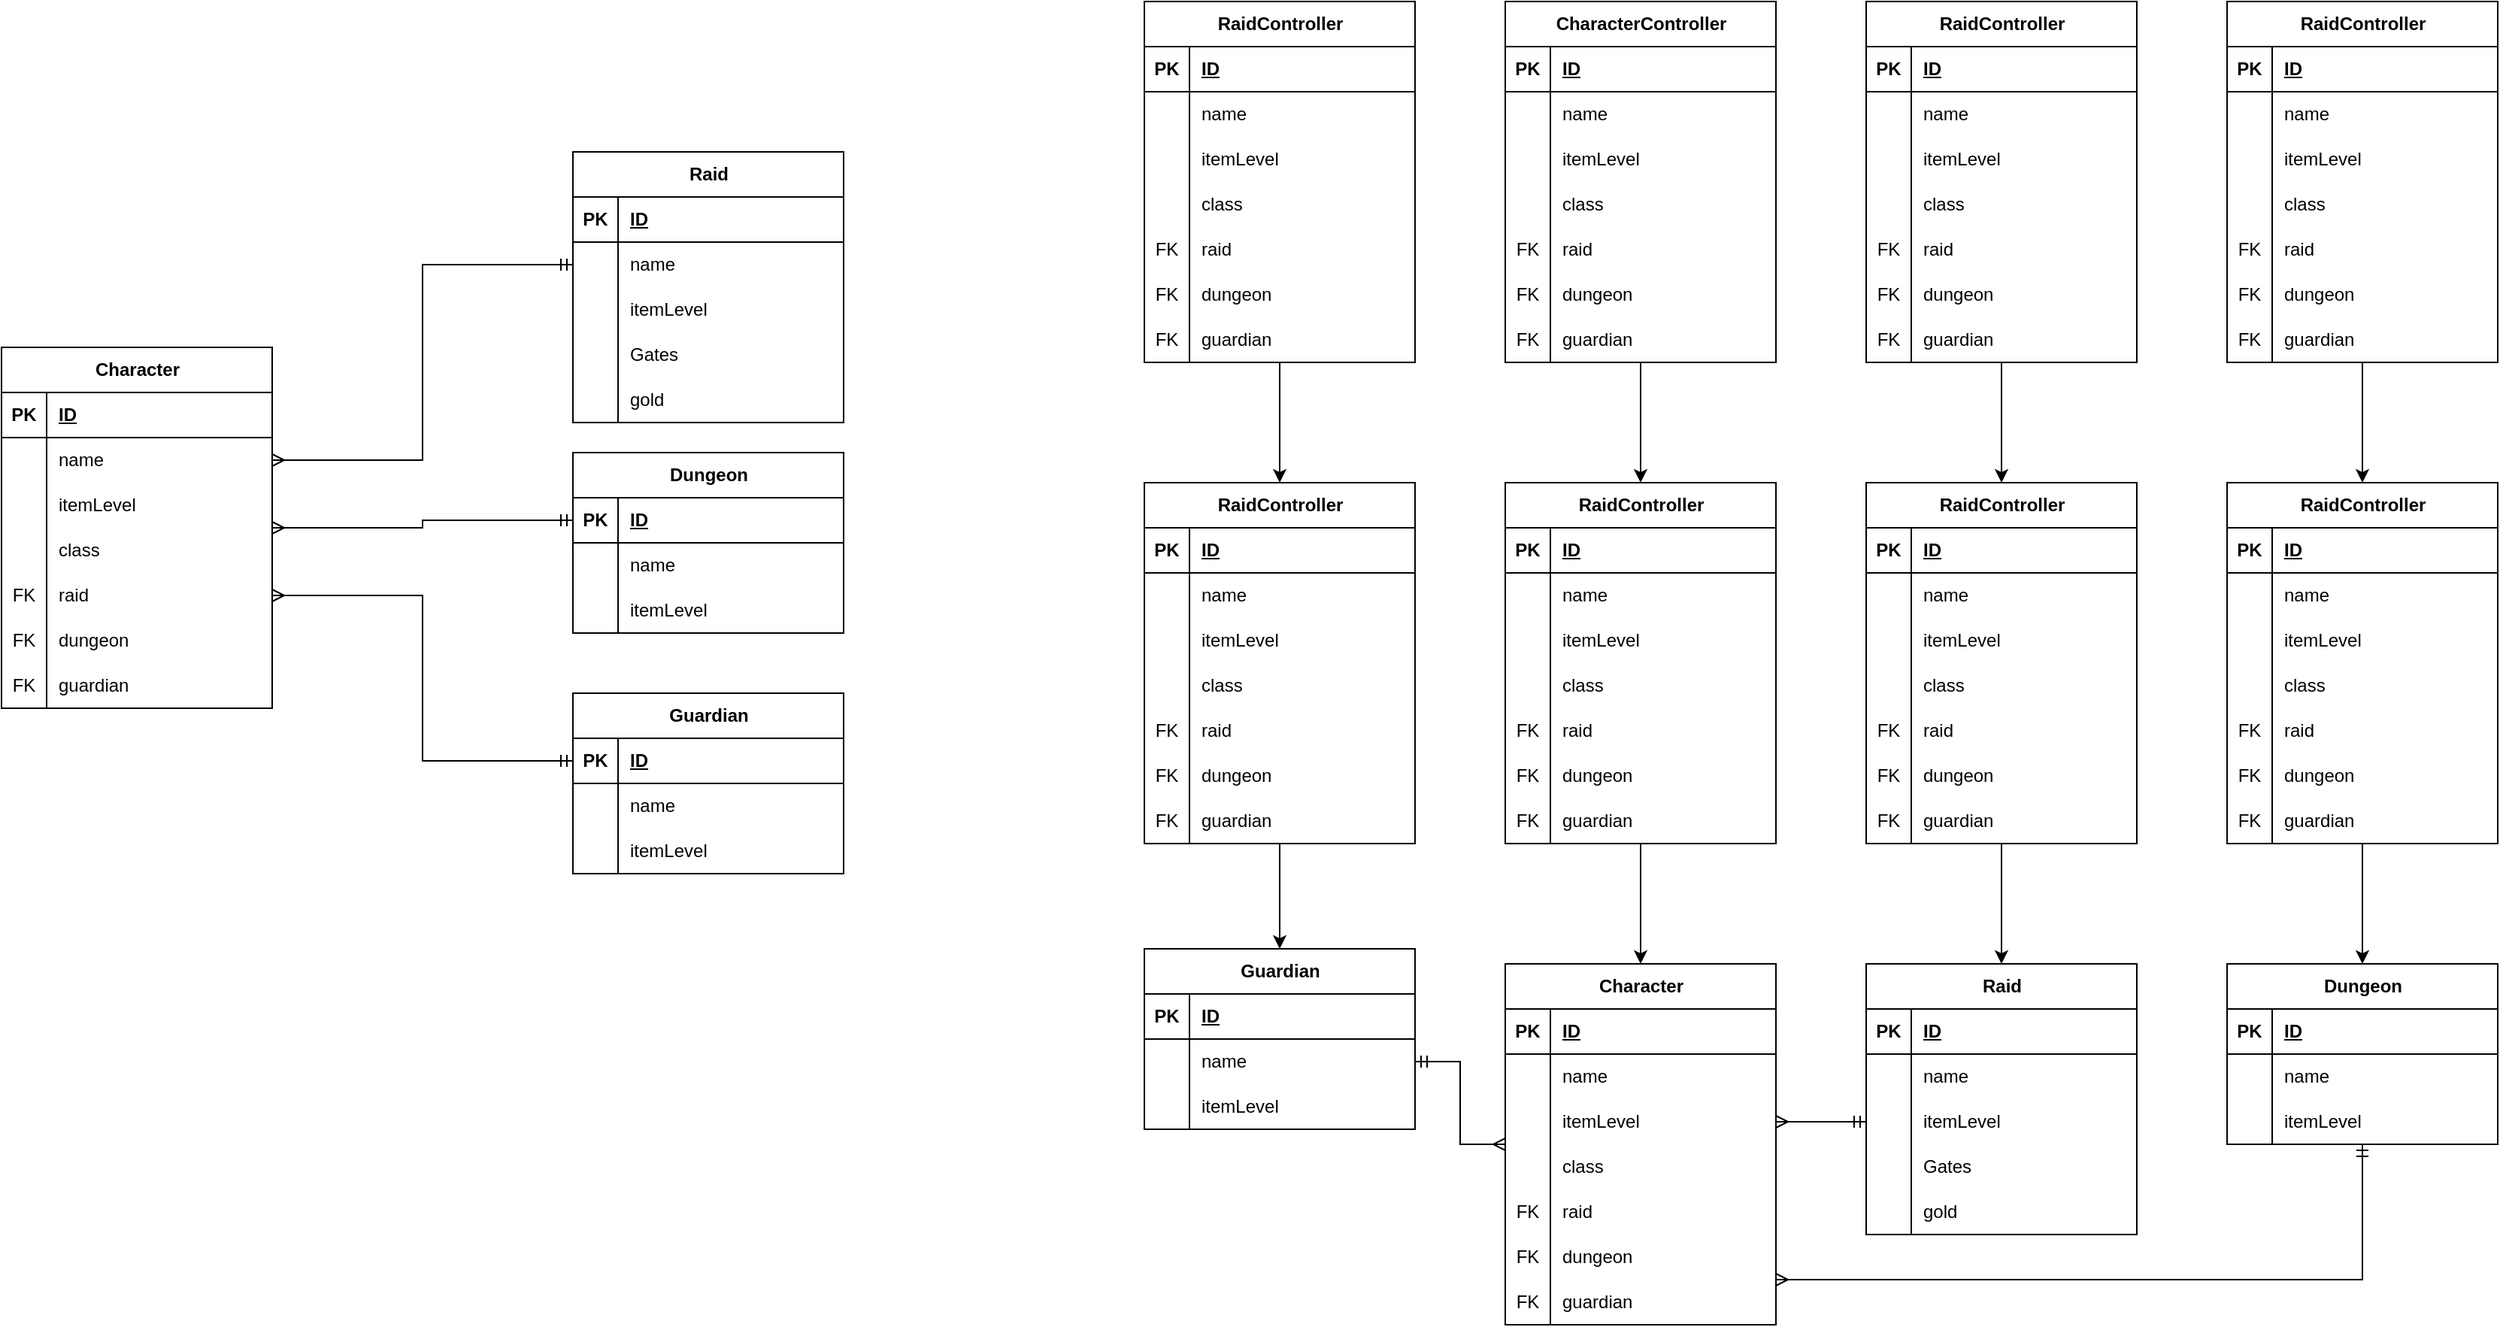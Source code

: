 <mxfile version="22.0.0" type="device">
  <diagram id="C5RBs43oDa-KdzZeNtuy" name="Page-1">
    <mxGraphModel dx="1269" dy="852" grid="1" gridSize="10" guides="1" tooltips="1" connect="1" arrows="1" fold="1" page="1" pageScale="1" pageWidth="827" pageHeight="1169" math="0" shadow="0">
      <root>
        <mxCell id="WIyWlLk6GJQsqaUBKTNV-0" />
        <mxCell id="WIyWlLk6GJQsqaUBKTNV-1" parent="WIyWlLk6GJQsqaUBKTNV-0" />
        <mxCell id="Dx5BmylJ9En4wTJyKr5K-102" value="Raid" style="shape=table;startSize=30;container=1;collapsible=1;childLayout=tableLayout;fixedRows=1;rowLines=0;fontStyle=1;align=center;resizeLast=1;html=1;" parent="WIyWlLk6GJQsqaUBKTNV-1" vertex="1">
          <mxGeometry x="500" y="140" width="180" height="180" as="geometry" />
        </mxCell>
        <mxCell id="Dx5BmylJ9En4wTJyKr5K-103" value="" style="shape=tableRow;horizontal=0;startSize=0;swimlaneHead=0;swimlaneBody=0;fillColor=none;collapsible=0;dropTarget=0;points=[[0,0.5],[1,0.5]];portConstraint=eastwest;top=0;left=0;right=0;bottom=1;" parent="Dx5BmylJ9En4wTJyKr5K-102" vertex="1">
          <mxGeometry y="30" width="180" height="30" as="geometry" />
        </mxCell>
        <mxCell id="Dx5BmylJ9En4wTJyKr5K-104" value="PK" style="shape=partialRectangle;connectable=0;fillColor=none;top=0;left=0;bottom=0;right=0;fontStyle=1;overflow=hidden;whiteSpace=wrap;html=1;" parent="Dx5BmylJ9En4wTJyKr5K-103" vertex="1">
          <mxGeometry width="30" height="30" as="geometry">
            <mxRectangle width="30" height="30" as="alternateBounds" />
          </mxGeometry>
        </mxCell>
        <mxCell id="Dx5BmylJ9En4wTJyKr5K-105" value="ID" style="shape=partialRectangle;connectable=0;fillColor=none;top=0;left=0;bottom=0;right=0;align=left;spacingLeft=6;fontStyle=5;overflow=hidden;whiteSpace=wrap;html=1;" parent="Dx5BmylJ9En4wTJyKr5K-103" vertex="1">
          <mxGeometry x="30" width="150" height="30" as="geometry">
            <mxRectangle width="150" height="30" as="alternateBounds" />
          </mxGeometry>
        </mxCell>
        <mxCell id="Dx5BmylJ9En4wTJyKr5K-106" value="" style="shape=tableRow;horizontal=0;startSize=0;swimlaneHead=0;swimlaneBody=0;fillColor=none;collapsible=0;dropTarget=0;points=[[0,0.5],[1,0.5]];portConstraint=eastwest;top=0;left=0;right=0;bottom=0;" parent="Dx5BmylJ9En4wTJyKr5K-102" vertex="1">
          <mxGeometry y="60" width="180" height="30" as="geometry" />
        </mxCell>
        <mxCell id="Dx5BmylJ9En4wTJyKr5K-107" value="" style="shape=partialRectangle;connectable=0;fillColor=none;top=0;left=0;bottom=0;right=0;editable=1;overflow=hidden;whiteSpace=wrap;html=1;" parent="Dx5BmylJ9En4wTJyKr5K-106" vertex="1">
          <mxGeometry width="30" height="30" as="geometry">
            <mxRectangle width="30" height="30" as="alternateBounds" />
          </mxGeometry>
        </mxCell>
        <mxCell id="Dx5BmylJ9En4wTJyKr5K-108" value="name" style="shape=partialRectangle;connectable=0;fillColor=none;top=0;left=0;bottom=0;right=0;align=left;spacingLeft=6;overflow=hidden;whiteSpace=wrap;html=1;" parent="Dx5BmylJ9En4wTJyKr5K-106" vertex="1">
          <mxGeometry x="30" width="150" height="30" as="geometry">
            <mxRectangle width="150" height="30" as="alternateBounds" />
          </mxGeometry>
        </mxCell>
        <mxCell id="Dx5BmylJ9En4wTJyKr5K-109" value="" style="shape=tableRow;horizontal=0;startSize=0;swimlaneHead=0;swimlaneBody=0;fillColor=none;collapsible=0;dropTarget=0;points=[[0,0.5],[1,0.5]];portConstraint=eastwest;top=0;left=0;right=0;bottom=0;" parent="Dx5BmylJ9En4wTJyKr5K-102" vertex="1">
          <mxGeometry y="90" width="180" height="30" as="geometry" />
        </mxCell>
        <mxCell id="Dx5BmylJ9En4wTJyKr5K-110" value="" style="shape=partialRectangle;connectable=0;fillColor=none;top=0;left=0;bottom=0;right=0;editable=1;overflow=hidden;whiteSpace=wrap;html=1;" parent="Dx5BmylJ9En4wTJyKr5K-109" vertex="1">
          <mxGeometry width="30" height="30" as="geometry">
            <mxRectangle width="30" height="30" as="alternateBounds" />
          </mxGeometry>
        </mxCell>
        <mxCell id="Dx5BmylJ9En4wTJyKr5K-111" value="itemLevel" style="shape=partialRectangle;connectable=0;fillColor=none;top=0;left=0;bottom=0;right=0;align=left;spacingLeft=6;overflow=hidden;whiteSpace=wrap;html=1;" parent="Dx5BmylJ9En4wTJyKr5K-109" vertex="1">
          <mxGeometry x="30" width="150" height="30" as="geometry">
            <mxRectangle width="150" height="30" as="alternateBounds" />
          </mxGeometry>
        </mxCell>
        <mxCell id="Dx5BmylJ9En4wTJyKr5K-112" value="" style="shape=tableRow;horizontal=0;startSize=0;swimlaneHead=0;swimlaneBody=0;fillColor=none;collapsible=0;dropTarget=0;points=[[0,0.5],[1,0.5]];portConstraint=eastwest;top=0;left=0;right=0;bottom=0;" parent="Dx5BmylJ9En4wTJyKr5K-102" vertex="1">
          <mxGeometry y="120" width="180" height="30" as="geometry" />
        </mxCell>
        <mxCell id="Dx5BmylJ9En4wTJyKr5K-113" value="" style="shape=partialRectangle;connectable=0;fillColor=none;top=0;left=0;bottom=0;right=0;editable=1;overflow=hidden;whiteSpace=wrap;html=1;" parent="Dx5BmylJ9En4wTJyKr5K-112" vertex="1">
          <mxGeometry width="30" height="30" as="geometry">
            <mxRectangle width="30" height="30" as="alternateBounds" />
          </mxGeometry>
        </mxCell>
        <mxCell id="Dx5BmylJ9En4wTJyKr5K-114" value="Gates" style="shape=partialRectangle;connectable=0;fillColor=none;top=0;left=0;bottom=0;right=0;align=left;spacingLeft=6;overflow=hidden;whiteSpace=wrap;html=1;" parent="Dx5BmylJ9En4wTJyKr5K-112" vertex="1">
          <mxGeometry x="30" width="150" height="30" as="geometry">
            <mxRectangle width="150" height="30" as="alternateBounds" />
          </mxGeometry>
        </mxCell>
        <mxCell id="Dx5BmylJ9En4wTJyKr5K-115" value="" style="shape=tableRow;horizontal=0;startSize=0;swimlaneHead=0;swimlaneBody=0;fillColor=none;collapsible=0;dropTarget=0;points=[[0,0.5],[1,0.5]];portConstraint=eastwest;top=0;left=0;right=0;bottom=0;" parent="Dx5BmylJ9En4wTJyKr5K-102" vertex="1">
          <mxGeometry y="150" width="180" height="30" as="geometry" />
        </mxCell>
        <mxCell id="Dx5BmylJ9En4wTJyKr5K-116" value="" style="shape=partialRectangle;connectable=0;fillColor=none;top=0;left=0;bottom=0;right=0;editable=1;overflow=hidden;whiteSpace=wrap;html=1;" parent="Dx5BmylJ9En4wTJyKr5K-115" vertex="1">
          <mxGeometry width="30" height="30" as="geometry">
            <mxRectangle width="30" height="30" as="alternateBounds" />
          </mxGeometry>
        </mxCell>
        <mxCell id="Dx5BmylJ9En4wTJyKr5K-117" value="gold" style="shape=partialRectangle;connectable=0;fillColor=none;top=0;left=0;bottom=0;right=0;align=left;spacingLeft=6;overflow=hidden;whiteSpace=wrap;html=1;" parent="Dx5BmylJ9En4wTJyKr5K-115" vertex="1">
          <mxGeometry x="30" width="150" height="30" as="geometry">
            <mxRectangle width="150" height="30" as="alternateBounds" />
          </mxGeometry>
        </mxCell>
        <mxCell id="Dx5BmylJ9En4wTJyKr5K-118" value="Guardian" style="shape=table;startSize=30;container=1;collapsible=1;childLayout=tableLayout;fixedRows=1;rowLines=0;fontStyle=1;align=center;resizeLast=1;html=1;" parent="WIyWlLk6GJQsqaUBKTNV-1" vertex="1">
          <mxGeometry x="500" y="500" width="180" height="120" as="geometry" />
        </mxCell>
        <mxCell id="Dx5BmylJ9En4wTJyKr5K-119" value="" style="shape=tableRow;horizontal=0;startSize=0;swimlaneHead=0;swimlaneBody=0;fillColor=none;collapsible=0;dropTarget=0;points=[[0,0.5],[1,0.5]];portConstraint=eastwest;top=0;left=0;right=0;bottom=1;" parent="Dx5BmylJ9En4wTJyKr5K-118" vertex="1">
          <mxGeometry y="30" width="180" height="30" as="geometry" />
        </mxCell>
        <mxCell id="Dx5BmylJ9En4wTJyKr5K-120" value="PK" style="shape=partialRectangle;connectable=0;fillColor=none;top=0;left=0;bottom=0;right=0;fontStyle=1;overflow=hidden;whiteSpace=wrap;html=1;" parent="Dx5BmylJ9En4wTJyKr5K-119" vertex="1">
          <mxGeometry width="30" height="30" as="geometry">
            <mxRectangle width="30" height="30" as="alternateBounds" />
          </mxGeometry>
        </mxCell>
        <mxCell id="Dx5BmylJ9En4wTJyKr5K-121" value="ID" style="shape=partialRectangle;connectable=0;fillColor=none;top=0;left=0;bottom=0;right=0;align=left;spacingLeft=6;fontStyle=5;overflow=hidden;whiteSpace=wrap;html=1;" parent="Dx5BmylJ9En4wTJyKr5K-119" vertex="1">
          <mxGeometry x="30" width="150" height="30" as="geometry">
            <mxRectangle width="150" height="30" as="alternateBounds" />
          </mxGeometry>
        </mxCell>
        <mxCell id="Dx5BmylJ9En4wTJyKr5K-122" value="" style="shape=tableRow;horizontal=0;startSize=0;swimlaneHead=0;swimlaneBody=0;fillColor=none;collapsible=0;dropTarget=0;points=[[0,0.5],[1,0.5]];portConstraint=eastwest;top=0;left=0;right=0;bottom=0;" parent="Dx5BmylJ9En4wTJyKr5K-118" vertex="1">
          <mxGeometry y="60" width="180" height="30" as="geometry" />
        </mxCell>
        <mxCell id="Dx5BmylJ9En4wTJyKr5K-123" value="" style="shape=partialRectangle;connectable=0;fillColor=none;top=0;left=0;bottom=0;right=0;editable=1;overflow=hidden;whiteSpace=wrap;html=1;" parent="Dx5BmylJ9En4wTJyKr5K-122" vertex="1">
          <mxGeometry width="30" height="30" as="geometry">
            <mxRectangle width="30" height="30" as="alternateBounds" />
          </mxGeometry>
        </mxCell>
        <mxCell id="Dx5BmylJ9En4wTJyKr5K-124" value="name" style="shape=partialRectangle;connectable=0;fillColor=none;top=0;left=0;bottom=0;right=0;align=left;spacingLeft=6;overflow=hidden;whiteSpace=wrap;html=1;" parent="Dx5BmylJ9En4wTJyKr5K-122" vertex="1">
          <mxGeometry x="30" width="150" height="30" as="geometry">
            <mxRectangle width="150" height="30" as="alternateBounds" />
          </mxGeometry>
        </mxCell>
        <mxCell id="Dx5BmylJ9En4wTJyKr5K-125" value="" style="shape=tableRow;horizontal=0;startSize=0;swimlaneHead=0;swimlaneBody=0;fillColor=none;collapsible=0;dropTarget=0;points=[[0,0.5],[1,0.5]];portConstraint=eastwest;top=0;left=0;right=0;bottom=0;" parent="Dx5BmylJ9En4wTJyKr5K-118" vertex="1">
          <mxGeometry y="90" width="180" height="30" as="geometry" />
        </mxCell>
        <mxCell id="Dx5BmylJ9En4wTJyKr5K-126" value="" style="shape=partialRectangle;connectable=0;fillColor=none;top=0;left=0;bottom=0;right=0;editable=1;overflow=hidden;whiteSpace=wrap;html=1;" parent="Dx5BmylJ9En4wTJyKr5K-125" vertex="1">
          <mxGeometry width="30" height="30" as="geometry">
            <mxRectangle width="30" height="30" as="alternateBounds" />
          </mxGeometry>
        </mxCell>
        <mxCell id="Dx5BmylJ9En4wTJyKr5K-127" value="itemLevel" style="shape=partialRectangle;connectable=0;fillColor=none;top=0;left=0;bottom=0;right=0;align=left;spacingLeft=6;overflow=hidden;whiteSpace=wrap;html=1;" parent="Dx5BmylJ9En4wTJyKr5K-125" vertex="1">
          <mxGeometry x="30" width="150" height="30" as="geometry">
            <mxRectangle width="150" height="30" as="alternateBounds" />
          </mxGeometry>
        </mxCell>
        <mxCell id="Dx5BmylJ9En4wTJyKr5K-128" value="Dungeon" style="shape=table;startSize=30;container=1;collapsible=1;childLayout=tableLayout;fixedRows=1;rowLines=0;fontStyle=1;align=center;resizeLast=1;html=1;" parent="WIyWlLk6GJQsqaUBKTNV-1" vertex="1">
          <mxGeometry x="500" y="340" width="180" height="120" as="geometry" />
        </mxCell>
        <mxCell id="Dx5BmylJ9En4wTJyKr5K-129" value="" style="shape=tableRow;horizontal=0;startSize=0;swimlaneHead=0;swimlaneBody=0;fillColor=none;collapsible=0;dropTarget=0;points=[[0,0.5],[1,0.5]];portConstraint=eastwest;top=0;left=0;right=0;bottom=1;" parent="Dx5BmylJ9En4wTJyKr5K-128" vertex="1">
          <mxGeometry y="30" width="180" height="30" as="geometry" />
        </mxCell>
        <mxCell id="Dx5BmylJ9En4wTJyKr5K-130" value="PK" style="shape=partialRectangle;connectable=0;fillColor=none;top=0;left=0;bottom=0;right=0;fontStyle=1;overflow=hidden;whiteSpace=wrap;html=1;" parent="Dx5BmylJ9En4wTJyKr5K-129" vertex="1">
          <mxGeometry width="30" height="30" as="geometry">
            <mxRectangle width="30" height="30" as="alternateBounds" />
          </mxGeometry>
        </mxCell>
        <mxCell id="Dx5BmylJ9En4wTJyKr5K-131" value="ID" style="shape=partialRectangle;connectable=0;fillColor=none;top=0;left=0;bottom=0;right=0;align=left;spacingLeft=6;fontStyle=5;overflow=hidden;whiteSpace=wrap;html=1;" parent="Dx5BmylJ9En4wTJyKr5K-129" vertex="1">
          <mxGeometry x="30" width="150" height="30" as="geometry">
            <mxRectangle width="150" height="30" as="alternateBounds" />
          </mxGeometry>
        </mxCell>
        <mxCell id="Dx5BmylJ9En4wTJyKr5K-132" value="" style="shape=tableRow;horizontal=0;startSize=0;swimlaneHead=0;swimlaneBody=0;fillColor=none;collapsible=0;dropTarget=0;points=[[0,0.5],[1,0.5]];portConstraint=eastwest;top=0;left=0;right=0;bottom=0;" parent="Dx5BmylJ9En4wTJyKr5K-128" vertex="1">
          <mxGeometry y="60" width="180" height="30" as="geometry" />
        </mxCell>
        <mxCell id="Dx5BmylJ9En4wTJyKr5K-133" value="" style="shape=partialRectangle;connectable=0;fillColor=none;top=0;left=0;bottom=0;right=0;editable=1;overflow=hidden;whiteSpace=wrap;html=1;" parent="Dx5BmylJ9En4wTJyKr5K-132" vertex="1">
          <mxGeometry width="30" height="30" as="geometry">
            <mxRectangle width="30" height="30" as="alternateBounds" />
          </mxGeometry>
        </mxCell>
        <mxCell id="Dx5BmylJ9En4wTJyKr5K-134" value="name" style="shape=partialRectangle;connectable=0;fillColor=none;top=0;left=0;bottom=0;right=0;align=left;spacingLeft=6;overflow=hidden;whiteSpace=wrap;html=1;" parent="Dx5BmylJ9En4wTJyKr5K-132" vertex="1">
          <mxGeometry x="30" width="150" height="30" as="geometry">
            <mxRectangle width="150" height="30" as="alternateBounds" />
          </mxGeometry>
        </mxCell>
        <mxCell id="Dx5BmylJ9En4wTJyKr5K-135" value="" style="shape=tableRow;horizontal=0;startSize=0;swimlaneHead=0;swimlaneBody=0;fillColor=none;collapsible=0;dropTarget=0;points=[[0,0.5],[1,0.5]];portConstraint=eastwest;top=0;left=0;right=0;bottom=0;" parent="Dx5BmylJ9En4wTJyKr5K-128" vertex="1">
          <mxGeometry y="90" width="180" height="30" as="geometry" />
        </mxCell>
        <mxCell id="Dx5BmylJ9En4wTJyKr5K-136" value="" style="shape=partialRectangle;connectable=0;fillColor=none;top=0;left=0;bottom=0;right=0;editable=1;overflow=hidden;whiteSpace=wrap;html=1;" parent="Dx5BmylJ9En4wTJyKr5K-135" vertex="1">
          <mxGeometry width="30" height="30" as="geometry">
            <mxRectangle width="30" height="30" as="alternateBounds" />
          </mxGeometry>
        </mxCell>
        <mxCell id="Dx5BmylJ9En4wTJyKr5K-137" value="itemLevel" style="shape=partialRectangle;connectable=0;fillColor=none;top=0;left=0;bottom=0;right=0;align=left;spacingLeft=6;overflow=hidden;whiteSpace=wrap;html=1;" parent="Dx5BmylJ9En4wTJyKr5K-135" vertex="1">
          <mxGeometry x="30" width="150" height="30" as="geometry">
            <mxRectangle width="150" height="30" as="alternateBounds" />
          </mxGeometry>
        </mxCell>
        <mxCell id="Dx5BmylJ9En4wTJyKr5K-138" value="Character" style="shape=table;startSize=30;container=1;collapsible=1;childLayout=tableLayout;fixedRows=1;rowLines=0;fontStyle=1;align=center;resizeLast=1;html=1;" parent="WIyWlLk6GJQsqaUBKTNV-1" vertex="1">
          <mxGeometry x="120" y="270" width="180" height="240" as="geometry" />
        </mxCell>
        <mxCell id="Dx5BmylJ9En4wTJyKr5K-139" value="" style="shape=tableRow;horizontal=0;startSize=0;swimlaneHead=0;swimlaneBody=0;fillColor=none;collapsible=0;dropTarget=0;points=[[0,0.5],[1,0.5]];portConstraint=eastwest;top=0;left=0;right=0;bottom=1;" parent="Dx5BmylJ9En4wTJyKr5K-138" vertex="1">
          <mxGeometry y="30" width="180" height="30" as="geometry" />
        </mxCell>
        <mxCell id="Dx5BmylJ9En4wTJyKr5K-140" value="PK" style="shape=partialRectangle;connectable=0;fillColor=none;top=0;left=0;bottom=0;right=0;fontStyle=1;overflow=hidden;whiteSpace=wrap;html=1;" parent="Dx5BmylJ9En4wTJyKr5K-139" vertex="1">
          <mxGeometry width="30" height="30" as="geometry">
            <mxRectangle width="30" height="30" as="alternateBounds" />
          </mxGeometry>
        </mxCell>
        <mxCell id="Dx5BmylJ9En4wTJyKr5K-141" value="ID" style="shape=partialRectangle;connectable=0;fillColor=none;top=0;left=0;bottom=0;right=0;align=left;spacingLeft=6;fontStyle=5;overflow=hidden;whiteSpace=wrap;html=1;" parent="Dx5BmylJ9En4wTJyKr5K-139" vertex="1">
          <mxGeometry x="30" width="150" height="30" as="geometry">
            <mxRectangle width="150" height="30" as="alternateBounds" />
          </mxGeometry>
        </mxCell>
        <mxCell id="Dx5BmylJ9En4wTJyKr5K-142" value="" style="shape=tableRow;horizontal=0;startSize=0;swimlaneHead=0;swimlaneBody=0;fillColor=none;collapsible=0;dropTarget=0;points=[[0,0.5],[1,0.5]];portConstraint=eastwest;top=0;left=0;right=0;bottom=0;" parent="Dx5BmylJ9En4wTJyKr5K-138" vertex="1">
          <mxGeometry y="60" width="180" height="30" as="geometry" />
        </mxCell>
        <mxCell id="Dx5BmylJ9En4wTJyKr5K-143" value="" style="shape=partialRectangle;connectable=0;fillColor=none;top=0;left=0;bottom=0;right=0;editable=1;overflow=hidden;whiteSpace=wrap;html=1;" parent="Dx5BmylJ9En4wTJyKr5K-142" vertex="1">
          <mxGeometry width="30" height="30" as="geometry">
            <mxRectangle width="30" height="30" as="alternateBounds" />
          </mxGeometry>
        </mxCell>
        <mxCell id="Dx5BmylJ9En4wTJyKr5K-144" value="name" style="shape=partialRectangle;connectable=0;fillColor=none;top=0;left=0;bottom=0;right=0;align=left;spacingLeft=6;overflow=hidden;whiteSpace=wrap;html=1;" parent="Dx5BmylJ9En4wTJyKr5K-142" vertex="1">
          <mxGeometry x="30" width="150" height="30" as="geometry">
            <mxRectangle width="150" height="30" as="alternateBounds" />
          </mxGeometry>
        </mxCell>
        <mxCell id="Dx5BmylJ9En4wTJyKr5K-145" value="" style="shape=tableRow;horizontal=0;startSize=0;swimlaneHead=0;swimlaneBody=0;fillColor=none;collapsible=0;dropTarget=0;points=[[0,0.5],[1,0.5]];portConstraint=eastwest;top=0;left=0;right=0;bottom=0;" parent="Dx5BmylJ9En4wTJyKr5K-138" vertex="1">
          <mxGeometry y="90" width="180" height="30" as="geometry" />
        </mxCell>
        <mxCell id="Dx5BmylJ9En4wTJyKr5K-146" value="" style="shape=partialRectangle;connectable=0;fillColor=none;top=0;left=0;bottom=0;right=0;editable=1;overflow=hidden;whiteSpace=wrap;html=1;" parent="Dx5BmylJ9En4wTJyKr5K-145" vertex="1">
          <mxGeometry width="30" height="30" as="geometry">
            <mxRectangle width="30" height="30" as="alternateBounds" />
          </mxGeometry>
        </mxCell>
        <mxCell id="Dx5BmylJ9En4wTJyKr5K-147" value="itemLevel" style="shape=partialRectangle;connectable=0;fillColor=none;top=0;left=0;bottom=0;right=0;align=left;spacingLeft=6;overflow=hidden;whiteSpace=wrap;html=1;" parent="Dx5BmylJ9En4wTJyKr5K-145" vertex="1">
          <mxGeometry x="30" width="150" height="30" as="geometry">
            <mxRectangle width="150" height="30" as="alternateBounds" />
          </mxGeometry>
        </mxCell>
        <mxCell id="Dx5BmylJ9En4wTJyKr5K-148" value="" style="shape=tableRow;horizontal=0;startSize=0;swimlaneHead=0;swimlaneBody=0;fillColor=none;collapsible=0;dropTarget=0;points=[[0,0.5],[1,0.5]];portConstraint=eastwest;top=0;left=0;right=0;bottom=0;" parent="Dx5BmylJ9En4wTJyKr5K-138" vertex="1">
          <mxGeometry y="120" width="180" height="30" as="geometry" />
        </mxCell>
        <mxCell id="Dx5BmylJ9En4wTJyKr5K-149" value="" style="shape=partialRectangle;connectable=0;fillColor=none;top=0;left=0;bottom=0;right=0;editable=1;overflow=hidden;whiteSpace=wrap;html=1;" parent="Dx5BmylJ9En4wTJyKr5K-148" vertex="1">
          <mxGeometry width="30" height="30" as="geometry">
            <mxRectangle width="30" height="30" as="alternateBounds" />
          </mxGeometry>
        </mxCell>
        <mxCell id="Dx5BmylJ9En4wTJyKr5K-150" value="class" style="shape=partialRectangle;connectable=0;fillColor=none;top=0;left=0;bottom=0;right=0;align=left;spacingLeft=6;overflow=hidden;whiteSpace=wrap;html=1;" parent="Dx5BmylJ9En4wTJyKr5K-148" vertex="1">
          <mxGeometry x="30" width="150" height="30" as="geometry">
            <mxRectangle width="150" height="30" as="alternateBounds" />
          </mxGeometry>
        </mxCell>
        <mxCell id="Dx5BmylJ9En4wTJyKr5K-151" value="" style="shape=tableRow;horizontal=0;startSize=0;swimlaneHead=0;swimlaneBody=0;fillColor=none;collapsible=0;dropTarget=0;points=[[0,0.5],[1,0.5]];portConstraint=eastwest;top=0;left=0;right=0;bottom=0;" parent="Dx5BmylJ9En4wTJyKr5K-138" vertex="1">
          <mxGeometry y="150" width="180" height="30" as="geometry" />
        </mxCell>
        <mxCell id="Dx5BmylJ9En4wTJyKr5K-152" value="FK" style="shape=partialRectangle;connectable=0;fillColor=none;top=0;left=0;bottom=0;right=0;editable=1;overflow=hidden;whiteSpace=wrap;html=1;" parent="Dx5BmylJ9En4wTJyKr5K-151" vertex="1">
          <mxGeometry width="30" height="30" as="geometry">
            <mxRectangle width="30" height="30" as="alternateBounds" />
          </mxGeometry>
        </mxCell>
        <mxCell id="Dx5BmylJ9En4wTJyKr5K-153" value="raid" style="shape=partialRectangle;connectable=0;fillColor=none;top=0;left=0;bottom=0;right=0;align=left;spacingLeft=6;overflow=hidden;whiteSpace=wrap;html=1;" parent="Dx5BmylJ9En4wTJyKr5K-151" vertex="1">
          <mxGeometry x="30" width="150" height="30" as="geometry">
            <mxRectangle width="150" height="30" as="alternateBounds" />
          </mxGeometry>
        </mxCell>
        <mxCell id="Dx5BmylJ9En4wTJyKr5K-154" value="" style="shape=tableRow;horizontal=0;startSize=0;swimlaneHead=0;swimlaneBody=0;fillColor=none;collapsible=0;dropTarget=0;points=[[0,0.5],[1,0.5]];portConstraint=eastwest;top=0;left=0;right=0;bottom=0;" parent="Dx5BmylJ9En4wTJyKr5K-138" vertex="1">
          <mxGeometry y="180" width="180" height="30" as="geometry" />
        </mxCell>
        <mxCell id="Dx5BmylJ9En4wTJyKr5K-155" value="FK" style="shape=partialRectangle;connectable=0;fillColor=none;top=0;left=0;bottom=0;right=0;editable=1;overflow=hidden;whiteSpace=wrap;html=1;" parent="Dx5BmylJ9En4wTJyKr5K-154" vertex="1">
          <mxGeometry width="30" height="30" as="geometry">
            <mxRectangle width="30" height="30" as="alternateBounds" />
          </mxGeometry>
        </mxCell>
        <mxCell id="Dx5BmylJ9En4wTJyKr5K-156" value="dungeon" style="shape=partialRectangle;connectable=0;fillColor=none;top=0;left=0;bottom=0;right=0;align=left;spacingLeft=6;overflow=hidden;whiteSpace=wrap;html=1;" parent="Dx5BmylJ9En4wTJyKr5K-154" vertex="1">
          <mxGeometry x="30" width="150" height="30" as="geometry">
            <mxRectangle width="150" height="30" as="alternateBounds" />
          </mxGeometry>
        </mxCell>
        <mxCell id="Dx5BmylJ9En4wTJyKr5K-160" value="" style="shape=tableRow;horizontal=0;startSize=0;swimlaneHead=0;swimlaneBody=0;fillColor=none;collapsible=0;dropTarget=0;points=[[0,0.5],[1,0.5]];portConstraint=eastwest;top=0;left=0;right=0;bottom=0;" parent="Dx5BmylJ9En4wTJyKr5K-138" vertex="1">
          <mxGeometry y="210" width="180" height="30" as="geometry" />
        </mxCell>
        <mxCell id="Dx5BmylJ9En4wTJyKr5K-161" value="FK" style="shape=partialRectangle;connectable=0;fillColor=none;top=0;left=0;bottom=0;right=0;editable=1;overflow=hidden;whiteSpace=wrap;html=1;" parent="Dx5BmylJ9En4wTJyKr5K-160" vertex="1">
          <mxGeometry width="30" height="30" as="geometry">
            <mxRectangle width="30" height="30" as="alternateBounds" />
          </mxGeometry>
        </mxCell>
        <mxCell id="Dx5BmylJ9En4wTJyKr5K-162" value="guardian" style="shape=partialRectangle;connectable=0;fillColor=none;top=0;left=0;bottom=0;right=0;align=left;spacingLeft=6;overflow=hidden;whiteSpace=wrap;html=1;" parent="Dx5BmylJ9En4wTJyKr5K-160" vertex="1">
          <mxGeometry x="30" width="150" height="30" as="geometry">
            <mxRectangle width="150" height="30" as="alternateBounds" />
          </mxGeometry>
        </mxCell>
        <mxCell id="Dx5BmylJ9En4wTJyKr5K-157" style="edgeStyle=orthogonalEdgeStyle;rounded=0;orthogonalLoop=1;jettySize=auto;html=1;exitX=0;exitY=0.5;exitDx=0;exitDy=0;entryX=1;entryY=0.5;entryDx=0;entryDy=0;startArrow=ERmandOne;startFill=0;endArrow=ERmany;endFill=0;" parent="WIyWlLk6GJQsqaUBKTNV-1" source="Dx5BmylJ9En4wTJyKr5K-106" target="Dx5BmylJ9En4wTJyKr5K-142" edge="1">
          <mxGeometry relative="1" as="geometry" />
        </mxCell>
        <mxCell id="Dx5BmylJ9En4wTJyKr5K-158" style="edgeStyle=orthogonalEdgeStyle;rounded=0;orthogonalLoop=1;jettySize=auto;html=1;exitX=0;exitY=0.5;exitDx=0;exitDy=0;endArrow=ERmany;endFill=0;startArrow=ERmandOne;startFill=0;" parent="WIyWlLk6GJQsqaUBKTNV-1" source="Dx5BmylJ9En4wTJyKr5K-129" target="Dx5BmylJ9En4wTJyKr5K-138" edge="1">
          <mxGeometry relative="1" as="geometry" />
        </mxCell>
        <mxCell id="Dx5BmylJ9En4wTJyKr5K-159" style="edgeStyle=orthogonalEdgeStyle;rounded=0;orthogonalLoop=1;jettySize=auto;html=1;exitX=0;exitY=0.5;exitDx=0;exitDy=0;entryX=1;entryY=0.5;entryDx=0;entryDy=0;startArrow=ERmandOne;startFill=0;endArrow=ERmany;endFill=0;" parent="WIyWlLk6GJQsqaUBKTNV-1" source="Dx5BmylJ9En4wTJyKr5K-119" target="Dx5BmylJ9En4wTJyKr5K-151" edge="1">
          <mxGeometry relative="1" as="geometry">
            <Array as="points">
              <mxPoint x="400" y="545" />
              <mxPoint x="400" y="435" />
            </Array>
          </mxGeometry>
        </mxCell>
        <mxCell id="yZRIYOQjVNv7tNop1N2c-249" style="edgeStyle=orthogonalEdgeStyle;rounded=0;orthogonalLoop=1;jettySize=auto;html=1;entryX=0.5;entryY=0;entryDx=0;entryDy=0;" edge="1" parent="WIyWlLk6GJQsqaUBKTNV-1" source="yZRIYOQjVNv7tNop1N2c-0" target="yZRIYOQjVNv7tNop1N2c-110">
          <mxGeometry relative="1" as="geometry" />
        </mxCell>
        <mxCell id="yZRIYOQjVNv7tNop1N2c-0" value="CharacterController" style="shape=table;startSize=30;container=1;collapsible=1;childLayout=tableLayout;fixedRows=1;rowLines=0;fontStyle=1;align=center;resizeLast=1;html=1;" vertex="1" parent="WIyWlLk6GJQsqaUBKTNV-1">
          <mxGeometry x="1120" y="40" width="180" height="240" as="geometry" />
        </mxCell>
        <mxCell id="yZRIYOQjVNv7tNop1N2c-1" value="" style="shape=tableRow;horizontal=0;startSize=0;swimlaneHead=0;swimlaneBody=0;fillColor=none;collapsible=0;dropTarget=0;points=[[0,0.5],[1,0.5]];portConstraint=eastwest;top=0;left=0;right=0;bottom=1;" vertex="1" parent="yZRIYOQjVNv7tNop1N2c-0">
          <mxGeometry y="30" width="180" height="30" as="geometry" />
        </mxCell>
        <mxCell id="yZRIYOQjVNv7tNop1N2c-2" value="PK" style="shape=partialRectangle;connectable=0;fillColor=none;top=0;left=0;bottom=0;right=0;fontStyle=1;overflow=hidden;whiteSpace=wrap;html=1;" vertex="1" parent="yZRIYOQjVNv7tNop1N2c-1">
          <mxGeometry width="30" height="30" as="geometry">
            <mxRectangle width="30" height="30" as="alternateBounds" />
          </mxGeometry>
        </mxCell>
        <mxCell id="yZRIYOQjVNv7tNop1N2c-3" value="ID" style="shape=partialRectangle;connectable=0;fillColor=none;top=0;left=0;bottom=0;right=0;align=left;spacingLeft=6;fontStyle=5;overflow=hidden;whiteSpace=wrap;html=1;" vertex="1" parent="yZRIYOQjVNv7tNop1N2c-1">
          <mxGeometry x="30" width="150" height="30" as="geometry">
            <mxRectangle width="150" height="30" as="alternateBounds" />
          </mxGeometry>
        </mxCell>
        <mxCell id="yZRIYOQjVNv7tNop1N2c-4" value="" style="shape=tableRow;horizontal=0;startSize=0;swimlaneHead=0;swimlaneBody=0;fillColor=none;collapsible=0;dropTarget=0;points=[[0,0.5],[1,0.5]];portConstraint=eastwest;top=0;left=0;right=0;bottom=0;" vertex="1" parent="yZRIYOQjVNv7tNop1N2c-0">
          <mxGeometry y="60" width="180" height="30" as="geometry" />
        </mxCell>
        <mxCell id="yZRIYOQjVNv7tNop1N2c-5" value="" style="shape=partialRectangle;connectable=0;fillColor=none;top=0;left=0;bottom=0;right=0;editable=1;overflow=hidden;whiteSpace=wrap;html=1;" vertex="1" parent="yZRIYOQjVNv7tNop1N2c-4">
          <mxGeometry width="30" height="30" as="geometry">
            <mxRectangle width="30" height="30" as="alternateBounds" />
          </mxGeometry>
        </mxCell>
        <mxCell id="yZRIYOQjVNv7tNop1N2c-6" value="name" style="shape=partialRectangle;connectable=0;fillColor=none;top=0;left=0;bottom=0;right=0;align=left;spacingLeft=6;overflow=hidden;whiteSpace=wrap;html=1;" vertex="1" parent="yZRIYOQjVNv7tNop1N2c-4">
          <mxGeometry x="30" width="150" height="30" as="geometry">
            <mxRectangle width="150" height="30" as="alternateBounds" />
          </mxGeometry>
        </mxCell>
        <mxCell id="yZRIYOQjVNv7tNop1N2c-7" value="" style="shape=tableRow;horizontal=0;startSize=0;swimlaneHead=0;swimlaneBody=0;fillColor=none;collapsible=0;dropTarget=0;points=[[0,0.5],[1,0.5]];portConstraint=eastwest;top=0;left=0;right=0;bottom=0;" vertex="1" parent="yZRIYOQjVNv7tNop1N2c-0">
          <mxGeometry y="90" width="180" height="30" as="geometry" />
        </mxCell>
        <mxCell id="yZRIYOQjVNv7tNop1N2c-8" value="" style="shape=partialRectangle;connectable=0;fillColor=none;top=0;left=0;bottom=0;right=0;editable=1;overflow=hidden;whiteSpace=wrap;html=1;" vertex="1" parent="yZRIYOQjVNv7tNop1N2c-7">
          <mxGeometry width="30" height="30" as="geometry">
            <mxRectangle width="30" height="30" as="alternateBounds" />
          </mxGeometry>
        </mxCell>
        <mxCell id="yZRIYOQjVNv7tNop1N2c-9" value="itemLevel" style="shape=partialRectangle;connectable=0;fillColor=none;top=0;left=0;bottom=0;right=0;align=left;spacingLeft=6;overflow=hidden;whiteSpace=wrap;html=1;" vertex="1" parent="yZRIYOQjVNv7tNop1N2c-7">
          <mxGeometry x="30" width="150" height="30" as="geometry">
            <mxRectangle width="150" height="30" as="alternateBounds" />
          </mxGeometry>
        </mxCell>
        <mxCell id="yZRIYOQjVNv7tNop1N2c-10" value="" style="shape=tableRow;horizontal=0;startSize=0;swimlaneHead=0;swimlaneBody=0;fillColor=none;collapsible=0;dropTarget=0;points=[[0,0.5],[1,0.5]];portConstraint=eastwest;top=0;left=0;right=0;bottom=0;" vertex="1" parent="yZRIYOQjVNv7tNop1N2c-0">
          <mxGeometry y="120" width="180" height="30" as="geometry" />
        </mxCell>
        <mxCell id="yZRIYOQjVNv7tNop1N2c-11" value="" style="shape=partialRectangle;connectable=0;fillColor=none;top=0;left=0;bottom=0;right=0;editable=1;overflow=hidden;whiteSpace=wrap;html=1;" vertex="1" parent="yZRIYOQjVNv7tNop1N2c-10">
          <mxGeometry width="30" height="30" as="geometry">
            <mxRectangle width="30" height="30" as="alternateBounds" />
          </mxGeometry>
        </mxCell>
        <mxCell id="yZRIYOQjVNv7tNop1N2c-12" value="class" style="shape=partialRectangle;connectable=0;fillColor=none;top=0;left=0;bottom=0;right=0;align=left;spacingLeft=6;overflow=hidden;whiteSpace=wrap;html=1;" vertex="1" parent="yZRIYOQjVNv7tNop1N2c-10">
          <mxGeometry x="30" width="150" height="30" as="geometry">
            <mxRectangle width="150" height="30" as="alternateBounds" />
          </mxGeometry>
        </mxCell>
        <mxCell id="yZRIYOQjVNv7tNop1N2c-13" value="" style="shape=tableRow;horizontal=0;startSize=0;swimlaneHead=0;swimlaneBody=0;fillColor=none;collapsible=0;dropTarget=0;points=[[0,0.5],[1,0.5]];portConstraint=eastwest;top=0;left=0;right=0;bottom=0;" vertex="1" parent="yZRIYOQjVNv7tNop1N2c-0">
          <mxGeometry y="150" width="180" height="30" as="geometry" />
        </mxCell>
        <mxCell id="yZRIYOQjVNv7tNop1N2c-14" value="FK" style="shape=partialRectangle;connectable=0;fillColor=none;top=0;left=0;bottom=0;right=0;editable=1;overflow=hidden;whiteSpace=wrap;html=1;" vertex="1" parent="yZRIYOQjVNv7tNop1N2c-13">
          <mxGeometry width="30" height="30" as="geometry">
            <mxRectangle width="30" height="30" as="alternateBounds" />
          </mxGeometry>
        </mxCell>
        <mxCell id="yZRIYOQjVNv7tNop1N2c-15" value="raid" style="shape=partialRectangle;connectable=0;fillColor=none;top=0;left=0;bottom=0;right=0;align=left;spacingLeft=6;overflow=hidden;whiteSpace=wrap;html=1;" vertex="1" parent="yZRIYOQjVNv7tNop1N2c-13">
          <mxGeometry x="30" width="150" height="30" as="geometry">
            <mxRectangle width="150" height="30" as="alternateBounds" />
          </mxGeometry>
        </mxCell>
        <mxCell id="yZRIYOQjVNv7tNop1N2c-16" value="" style="shape=tableRow;horizontal=0;startSize=0;swimlaneHead=0;swimlaneBody=0;fillColor=none;collapsible=0;dropTarget=0;points=[[0,0.5],[1,0.5]];portConstraint=eastwest;top=0;left=0;right=0;bottom=0;" vertex="1" parent="yZRIYOQjVNv7tNop1N2c-0">
          <mxGeometry y="180" width="180" height="30" as="geometry" />
        </mxCell>
        <mxCell id="yZRIYOQjVNv7tNop1N2c-17" value="FK" style="shape=partialRectangle;connectable=0;fillColor=none;top=0;left=0;bottom=0;right=0;editable=1;overflow=hidden;whiteSpace=wrap;html=1;" vertex="1" parent="yZRIYOQjVNv7tNop1N2c-16">
          <mxGeometry width="30" height="30" as="geometry">
            <mxRectangle width="30" height="30" as="alternateBounds" />
          </mxGeometry>
        </mxCell>
        <mxCell id="yZRIYOQjVNv7tNop1N2c-18" value="dungeon" style="shape=partialRectangle;connectable=0;fillColor=none;top=0;left=0;bottom=0;right=0;align=left;spacingLeft=6;overflow=hidden;whiteSpace=wrap;html=1;" vertex="1" parent="yZRIYOQjVNv7tNop1N2c-16">
          <mxGeometry x="30" width="150" height="30" as="geometry">
            <mxRectangle width="150" height="30" as="alternateBounds" />
          </mxGeometry>
        </mxCell>
        <mxCell id="yZRIYOQjVNv7tNop1N2c-19" value="" style="shape=tableRow;horizontal=0;startSize=0;swimlaneHead=0;swimlaneBody=0;fillColor=none;collapsible=0;dropTarget=0;points=[[0,0.5],[1,0.5]];portConstraint=eastwest;top=0;left=0;right=0;bottom=0;" vertex="1" parent="yZRIYOQjVNv7tNop1N2c-0">
          <mxGeometry y="210" width="180" height="30" as="geometry" />
        </mxCell>
        <mxCell id="yZRIYOQjVNv7tNop1N2c-20" value="FK" style="shape=partialRectangle;connectable=0;fillColor=none;top=0;left=0;bottom=0;right=0;editable=1;overflow=hidden;whiteSpace=wrap;html=1;" vertex="1" parent="yZRIYOQjVNv7tNop1N2c-19">
          <mxGeometry width="30" height="30" as="geometry">
            <mxRectangle width="30" height="30" as="alternateBounds" />
          </mxGeometry>
        </mxCell>
        <mxCell id="yZRIYOQjVNv7tNop1N2c-21" value="guardian" style="shape=partialRectangle;connectable=0;fillColor=none;top=0;left=0;bottom=0;right=0;align=left;spacingLeft=6;overflow=hidden;whiteSpace=wrap;html=1;" vertex="1" parent="yZRIYOQjVNv7tNop1N2c-19">
          <mxGeometry x="30" width="150" height="30" as="geometry">
            <mxRectangle width="150" height="30" as="alternateBounds" />
          </mxGeometry>
        </mxCell>
        <mxCell id="yZRIYOQjVNv7tNop1N2c-251" style="edgeStyle=orthogonalEdgeStyle;rounded=0;orthogonalLoop=1;jettySize=auto;html=1;entryX=0.5;entryY=0;entryDx=0;entryDy=0;" edge="1" parent="WIyWlLk6GJQsqaUBKTNV-1" source="yZRIYOQjVNv7tNop1N2c-22" target="yZRIYOQjVNv7tNop1N2c-88">
          <mxGeometry relative="1" as="geometry" />
        </mxCell>
        <mxCell id="yZRIYOQjVNv7tNop1N2c-22" value="RaidController" style="shape=table;startSize=30;container=1;collapsible=1;childLayout=tableLayout;fixedRows=1;rowLines=0;fontStyle=1;align=center;resizeLast=1;html=1;" vertex="1" parent="WIyWlLk6GJQsqaUBKTNV-1">
          <mxGeometry x="1360" y="40" width="180" height="240" as="geometry" />
        </mxCell>
        <mxCell id="yZRIYOQjVNv7tNop1N2c-23" value="" style="shape=tableRow;horizontal=0;startSize=0;swimlaneHead=0;swimlaneBody=0;fillColor=none;collapsible=0;dropTarget=0;points=[[0,0.5],[1,0.5]];portConstraint=eastwest;top=0;left=0;right=0;bottom=1;" vertex="1" parent="yZRIYOQjVNv7tNop1N2c-22">
          <mxGeometry y="30" width="180" height="30" as="geometry" />
        </mxCell>
        <mxCell id="yZRIYOQjVNv7tNop1N2c-24" value="PK" style="shape=partialRectangle;connectable=0;fillColor=none;top=0;left=0;bottom=0;right=0;fontStyle=1;overflow=hidden;whiteSpace=wrap;html=1;" vertex="1" parent="yZRIYOQjVNv7tNop1N2c-23">
          <mxGeometry width="30" height="30" as="geometry">
            <mxRectangle width="30" height="30" as="alternateBounds" />
          </mxGeometry>
        </mxCell>
        <mxCell id="yZRIYOQjVNv7tNop1N2c-25" value="ID" style="shape=partialRectangle;connectable=0;fillColor=none;top=0;left=0;bottom=0;right=0;align=left;spacingLeft=6;fontStyle=5;overflow=hidden;whiteSpace=wrap;html=1;" vertex="1" parent="yZRIYOQjVNv7tNop1N2c-23">
          <mxGeometry x="30" width="150" height="30" as="geometry">
            <mxRectangle width="150" height="30" as="alternateBounds" />
          </mxGeometry>
        </mxCell>
        <mxCell id="yZRIYOQjVNv7tNop1N2c-26" value="" style="shape=tableRow;horizontal=0;startSize=0;swimlaneHead=0;swimlaneBody=0;fillColor=none;collapsible=0;dropTarget=0;points=[[0,0.5],[1,0.5]];portConstraint=eastwest;top=0;left=0;right=0;bottom=0;" vertex="1" parent="yZRIYOQjVNv7tNop1N2c-22">
          <mxGeometry y="60" width="180" height="30" as="geometry" />
        </mxCell>
        <mxCell id="yZRIYOQjVNv7tNop1N2c-27" value="" style="shape=partialRectangle;connectable=0;fillColor=none;top=0;left=0;bottom=0;right=0;editable=1;overflow=hidden;whiteSpace=wrap;html=1;" vertex="1" parent="yZRIYOQjVNv7tNop1N2c-26">
          <mxGeometry width="30" height="30" as="geometry">
            <mxRectangle width="30" height="30" as="alternateBounds" />
          </mxGeometry>
        </mxCell>
        <mxCell id="yZRIYOQjVNv7tNop1N2c-28" value="name" style="shape=partialRectangle;connectable=0;fillColor=none;top=0;left=0;bottom=0;right=0;align=left;spacingLeft=6;overflow=hidden;whiteSpace=wrap;html=1;" vertex="1" parent="yZRIYOQjVNv7tNop1N2c-26">
          <mxGeometry x="30" width="150" height="30" as="geometry">
            <mxRectangle width="150" height="30" as="alternateBounds" />
          </mxGeometry>
        </mxCell>
        <mxCell id="yZRIYOQjVNv7tNop1N2c-29" value="" style="shape=tableRow;horizontal=0;startSize=0;swimlaneHead=0;swimlaneBody=0;fillColor=none;collapsible=0;dropTarget=0;points=[[0,0.5],[1,0.5]];portConstraint=eastwest;top=0;left=0;right=0;bottom=0;" vertex="1" parent="yZRIYOQjVNv7tNop1N2c-22">
          <mxGeometry y="90" width="180" height="30" as="geometry" />
        </mxCell>
        <mxCell id="yZRIYOQjVNv7tNop1N2c-30" value="" style="shape=partialRectangle;connectable=0;fillColor=none;top=0;left=0;bottom=0;right=0;editable=1;overflow=hidden;whiteSpace=wrap;html=1;" vertex="1" parent="yZRIYOQjVNv7tNop1N2c-29">
          <mxGeometry width="30" height="30" as="geometry">
            <mxRectangle width="30" height="30" as="alternateBounds" />
          </mxGeometry>
        </mxCell>
        <mxCell id="yZRIYOQjVNv7tNop1N2c-31" value="itemLevel" style="shape=partialRectangle;connectable=0;fillColor=none;top=0;left=0;bottom=0;right=0;align=left;spacingLeft=6;overflow=hidden;whiteSpace=wrap;html=1;" vertex="1" parent="yZRIYOQjVNv7tNop1N2c-29">
          <mxGeometry x="30" width="150" height="30" as="geometry">
            <mxRectangle width="150" height="30" as="alternateBounds" />
          </mxGeometry>
        </mxCell>
        <mxCell id="yZRIYOQjVNv7tNop1N2c-32" value="" style="shape=tableRow;horizontal=0;startSize=0;swimlaneHead=0;swimlaneBody=0;fillColor=none;collapsible=0;dropTarget=0;points=[[0,0.5],[1,0.5]];portConstraint=eastwest;top=0;left=0;right=0;bottom=0;" vertex="1" parent="yZRIYOQjVNv7tNop1N2c-22">
          <mxGeometry y="120" width="180" height="30" as="geometry" />
        </mxCell>
        <mxCell id="yZRIYOQjVNv7tNop1N2c-33" value="" style="shape=partialRectangle;connectable=0;fillColor=none;top=0;left=0;bottom=0;right=0;editable=1;overflow=hidden;whiteSpace=wrap;html=1;" vertex="1" parent="yZRIYOQjVNv7tNop1N2c-32">
          <mxGeometry width="30" height="30" as="geometry">
            <mxRectangle width="30" height="30" as="alternateBounds" />
          </mxGeometry>
        </mxCell>
        <mxCell id="yZRIYOQjVNv7tNop1N2c-34" value="class" style="shape=partialRectangle;connectable=0;fillColor=none;top=0;left=0;bottom=0;right=0;align=left;spacingLeft=6;overflow=hidden;whiteSpace=wrap;html=1;" vertex="1" parent="yZRIYOQjVNv7tNop1N2c-32">
          <mxGeometry x="30" width="150" height="30" as="geometry">
            <mxRectangle width="150" height="30" as="alternateBounds" />
          </mxGeometry>
        </mxCell>
        <mxCell id="yZRIYOQjVNv7tNop1N2c-35" value="" style="shape=tableRow;horizontal=0;startSize=0;swimlaneHead=0;swimlaneBody=0;fillColor=none;collapsible=0;dropTarget=0;points=[[0,0.5],[1,0.5]];portConstraint=eastwest;top=0;left=0;right=0;bottom=0;" vertex="1" parent="yZRIYOQjVNv7tNop1N2c-22">
          <mxGeometry y="150" width="180" height="30" as="geometry" />
        </mxCell>
        <mxCell id="yZRIYOQjVNv7tNop1N2c-36" value="FK" style="shape=partialRectangle;connectable=0;fillColor=none;top=0;left=0;bottom=0;right=0;editable=1;overflow=hidden;whiteSpace=wrap;html=1;" vertex="1" parent="yZRIYOQjVNv7tNop1N2c-35">
          <mxGeometry width="30" height="30" as="geometry">
            <mxRectangle width="30" height="30" as="alternateBounds" />
          </mxGeometry>
        </mxCell>
        <mxCell id="yZRIYOQjVNv7tNop1N2c-37" value="raid" style="shape=partialRectangle;connectable=0;fillColor=none;top=0;left=0;bottom=0;right=0;align=left;spacingLeft=6;overflow=hidden;whiteSpace=wrap;html=1;" vertex="1" parent="yZRIYOQjVNv7tNop1N2c-35">
          <mxGeometry x="30" width="150" height="30" as="geometry">
            <mxRectangle width="150" height="30" as="alternateBounds" />
          </mxGeometry>
        </mxCell>
        <mxCell id="yZRIYOQjVNv7tNop1N2c-38" value="" style="shape=tableRow;horizontal=0;startSize=0;swimlaneHead=0;swimlaneBody=0;fillColor=none;collapsible=0;dropTarget=0;points=[[0,0.5],[1,0.5]];portConstraint=eastwest;top=0;left=0;right=0;bottom=0;" vertex="1" parent="yZRIYOQjVNv7tNop1N2c-22">
          <mxGeometry y="180" width="180" height="30" as="geometry" />
        </mxCell>
        <mxCell id="yZRIYOQjVNv7tNop1N2c-39" value="FK" style="shape=partialRectangle;connectable=0;fillColor=none;top=0;left=0;bottom=0;right=0;editable=1;overflow=hidden;whiteSpace=wrap;html=1;" vertex="1" parent="yZRIYOQjVNv7tNop1N2c-38">
          <mxGeometry width="30" height="30" as="geometry">
            <mxRectangle width="30" height="30" as="alternateBounds" />
          </mxGeometry>
        </mxCell>
        <mxCell id="yZRIYOQjVNv7tNop1N2c-40" value="dungeon" style="shape=partialRectangle;connectable=0;fillColor=none;top=0;left=0;bottom=0;right=0;align=left;spacingLeft=6;overflow=hidden;whiteSpace=wrap;html=1;" vertex="1" parent="yZRIYOQjVNv7tNop1N2c-38">
          <mxGeometry x="30" width="150" height="30" as="geometry">
            <mxRectangle width="150" height="30" as="alternateBounds" />
          </mxGeometry>
        </mxCell>
        <mxCell id="yZRIYOQjVNv7tNop1N2c-41" value="" style="shape=tableRow;horizontal=0;startSize=0;swimlaneHead=0;swimlaneBody=0;fillColor=none;collapsible=0;dropTarget=0;points=[[0,0.5],[1,0.5]];portConstraint=eastwest;top=0;left=0;right=0;bottom=0;" vertex="1" parent="yZRIYOQjVNv7tNop1N2c-22">
          <mxGeometry y="210" width="180" height="30" as="geometry" />
        </mxCell>
        <mxCell id="yZRIYOQjVNv7tNop1N2c-42" value="FK" style="shape=partialRectangle;connectable=0;fillColor=none;top=0;left=0;bottom=0;right=0;editable=1;overflow=hidden;whiteSpace=wrap;html=1;" vertex="1" parent="yZRIYOQjVNv7tNop1N2c-41">
          <mxGeometry width="30" height="30" as="geometry">
            <mxRectangle width="30" height="30" as="alternateBounds" />
          </mxGeometry>
        </mxCell>
        <mxCell id="yZRIYOQjVNv7tNop1N2c-43" value="guardian" style="shape=partialRectangle;connectable=0;fillColor=none;top=0;left=0;bottom=0;right=0;align=left;spacingLeft=6;overflow=hidden;whiteSpace=wrap;html=1;" vertex="1" parent="yZRIYOQjVNv7tNop1N2c-41">
          <mxGeometry x="30" width="150" height="30" as="geometry">
            <mxRectangle width="150" height="30" as="alternateBounds" />
          </mxGeometry>
        </mxCell>
        <mxCell id="yZRIYOQjVNv7tNop1N2c-250" style="edgeStyle=orthogonalEdgeStyle;rounded=0;orthogonalLoop=1;jettySize=auto;html=1;" edge="1" parent="WIyWlLk6GJQsqaUBKTNV-1" source="yZRIYOQjVNv7tNop1N2c-44" target="yZRIYOQjVNv7tNop1N2c-132">
          <mxGeometry relative="1" as="geometry" />
        </mxCell>
        <mxCell id="yZRIYOQjVNv7tNop1N2c-44" value="RaidController" style="shape=table;startSize=30;container=1;collapsible=1;childLayout=tableLayout;fixedRows=1;rowLines=0;fontStyle=1;align=center;resizeLast=1;html=1;" vertex="1" parent="WIyWlLk6GJQsqaUBKTNV-1">
          <mxGeometry x="880" y="40" width="180" height="240" as="geometry" />
        </mxCell>
        <mxCell id="yZRIYOQjVNv7tNop1N2c-45" value="" style="shape=tableRow;horizontal=0;startSize=0;swimlaneHead=0;swimlaneBody=0;fillColor=none;collapsible=0;dropTarget=0;points=[[0,0.5],[1,0.5]];portConstraint=eastwest;top=0;left=0;right=0;bottom=1;" vertex="1" parent="yZRIYOQjVNv7tNop1N2c-44">
          <mxGeometry y="30" width="180" height="30" as="geometry" />
        </mxCell>
        <mxCell id="yZRIYOQjVNv7tNop1N2c-46" value="PK" style="shape=partialRectangle;connectable=0;fillColor=none;top=0;left=0;bottom=0;right=0;fontStyle=1;overflow=hidden;whiteSpace=wrap;html=1;" vertex="1" parent="yZRIYOQjVNv7tNop1N2c-45">
          <mxGeometry width="30" height="30" as="geometry">
            <mxRectangle width="30" height="30" as="alternateBounds" />
          </mxGeometry>
        </mxCell>
        <mxCell id="yZRIYOQjVNv7tNop1N2c-47" value="ID" style="shape=partialRectangle;connectable=0;fillColor=none;top=0;left=0;bottom=0;right=0;align=left;spacingLeft=6;fontStyle=5;overflow=hidden;whiteSpace=wrap;html=1;" vertex="1" parent="yZRIYOQjVNv7tNop1N2c-45">
          <mxGeometry x="30" width="150" height="30" as="geometry">
            <mxRectangle width="150" height="30" as="alternateBounds" />
          </mxGeometry>
        </mxCell>
        <mxCell id="yZRIYOQjVNv7tNop1N2c-48" value="" style="shape=tableRow;horizontal=0;startSize=0;swimlaneHead=0;swimlaneBody=0;fillColor=none;collapsible=0;dropTarget=0;points=[[0,0.5],[1,0.5]];portConstraint=eastwest;top=0;left=0;right=0;bottom=0;" vertex="1" parent="yZRIYOQjVNv7tNop1N2c-44">
          <mxGeometry y="60" width="180" height="30" as="geometry" />
        </mxCell>
        <mxCell id="yZRIYOQjVNv7tNop1N2c-49" value="" style="shape=partialRectangle;connectable=0;fillColor=none;top=0;left=0;bottom=0;right=0;editable=1;overflow=hidden;whiteSpace=wrap;html=1;" vertex="1" parent="yZRIYOQjVNv7tNop1N2c-48">
          <mxGeometry width="30" height="30" as="geometry">
            <mxRectangle width="30" height="30" as="alternateBounds" />
          </mxGeometry>
        </mxCell>
        <mxCell id="yZRIYOQjVNv7tNop1N2c-50" value="name" style="shape=partialRectangle;connectable=0;fillColor=none;top=0;left=0;bottom=0;right=0;align=left;spacingLeft=6;overflow=hidden;whiteSpace=wrap;html=1;" vertex="1" parent="yZRIYOQjVNv7tNop1N2c-48">
          <mxGeometry x="30" width="150" height="30" as="geometry">
            <mxRectangle width="150" height="30" as="alternateBounds" />
          </mxGeometry>
        </mxCell>
        <mxCell id="yZRIYOQjVNv7tNop1N2c-51" value="" style="shape=tableRow;horizontal=0;startSize=0;swimlaneHead=0;swimlaneBody=0;fillColor=none;collapsible=0;dropTarget=0;points=[[0,0.5],[1,0.5]];portConstraint=eastwest;top=0;left=0;right=0;bottom=0;" vertex="1" parent="yZRIYOQjVNv7tNop1N2c-44">
          <mxGeometry y="90" width="180" height="30" as="geometry" />
        </mxCell>
        <mxCell id="yZRIYOQjVNv7tNop1N2c-52" value="" style="shape=partialRectangle;connectable=0;fillColor=none;top=0;left=0;bottom=0;right=0;editable=1;overflow=hidden;whiteSpace=wrap;html=1;" vertex="1" parent="yZRIYOQjVNv7tNop1N2c-51">
          <mxGeometry width="30" height="30" as="geometry">
            <mxRectangle width="30" height="30" as="alternateBounds" />
          </mxGeometry>
        </mxCell>
        <mxCell id="yZRIYOQjVNv7tNop1N2c-53" value="itemLevel" style="shape=partialRectangle;connectable=0;fillColor=none;top=0;left=0;bottom=0;right=0;align=left;spacingLeft=6;overflow=hidden;whiteSpace=wrap;html=1;" vertex="1" parent="yZRIYOQjVNv7tNop1N2c-51">
          <mxGeometry x="30" width="150" height="30" as="geometry">
            <mxRectangle width="150" height="30" as="alternateBounds" />
          </mxGeometry>
        </mxCell>
        <mxCell id="yZRIYOQjVNv7tNop1N2c-54" value="" style="shape=tableRow;horizontal=0;startSize=0;swimlaneHead=0;swimlaneBody=0;fillColor=none;collapsible=0;dropTarget=0;points=[[0,0.5],[1,0.5]];portConstraint=eastwest;top=0;left=0;right=0;bottom=0;" vertex="1" parent="yZRIYOQjVNv7tNop1N2c-44">
          <mxGeometry y="120" width="180" height="30" as="geometry" />
        </mxCell>
        <mxCell id="yZRIYOQjVNv7tNop1N2c-55" value="" style="shape=partialRectangle;connectable=0;fillColor=none;top=0;left=0;bottom=0;right=0;editable=1;overflow=hidden;whiteSpace=wrap;html=1;" vertex="1" parent="yZRIYOQjVNv7tNop1N2c-54">
          <mxGeometry width="30" height="30" as="geometry">
            <mxRectangle width="30" height="30" as="alternateBounds" />
          </mxGeometry>
        </mxCell>
        <mxCell id="yZRIYOQjVNv7tNop1N2c-56" value="class" style="shape=partialRectangle;connectable=0;fillColor=none;top=0;left=0;bottom=0;right=0;align=left;spacingLeft=6;overflow=hidden;whiteSpace=wrap;html=1;" vertex="1" parent="yZRIYOQjVNv7tNop1N2c-54">
          <mxGeometry x="30" width="150" height="30" as="geometry">
            <mxRectangle width="150" height="30" as="alternateBounds" />
          </mxGeometry>
        </mxCell>
        <mxCell id="yZRIYOQjVNv7tNop1N2c-57" value="" style="shape=tableRow;horizontal=0;startSize=0;swimlaneHead=0;swimlaneBody=0;fillColor=none;collapsible=0;dropTarget=0;points=[[0,0.5],[1,0.5]];portConstraint=eastwest;top=0;left=0;right=0;bottom=0;" vertex="1" parent="yZRIYOQjVNv7tNop1N2c-44">
          <mxGeometry y="150" width="180" height="30" as="geometry" />
        </mxCell>
        <mxCell id="yZRIYOQjVNv7tNop1N2c-58" value="FK" style="shape=partialRectangle;connectable=0;fillColor=none;top=0;left=0;bottom=0;right=0;editable=1;overflow=hidden;whiteSpace=wrap;html=1;" vertex="1" parent="yZRIYOQjVNv7tNop1N2c-57">
          <mxGeometry width="30" height="30" as="geometry">
            <mxRectangle width="30" height="30" as="alternateBounds" />
          </mxGeometry>
        </mxCell>
        <mxCell id="yZRIYOQjVNv7tNop1N2c-59" value="raid" style="shape=partialRectangle;connectable=0;fillColor=none;top=0;left=0;bottom=0;right=0;align=left;spacingLeft=6;overflow=hidden;whiteSpace=wrap;html=1;" vertex="1" parent="yZRIYOQjVNv7tNop1N2c-57">
          <mxGeometry x="30" width="150" height="30" as="geometry">
            <mxRectangle width="150" height="30" as="alternateBounds" />
          </mxGeometry>
        </mxCell>
        <mxCell id="yZRIYOQjVNv7tNop1N2c-60" value="" style="shape=tableRow;horizontal=0;startSize=0;swimlaneHead=0;swimlaneBody=0;fillColor=none;collapsible=0;dropTarget=0;points=[[0,0.5],[1,0.5]];portConstraint=eastwest;top=0;left=0;right=0;bottom=0;" vertex="1" parent="yZRIYOQjVNv7tNop1N2c-44">
          <mxGeometry y="180" width="180" height="30" as="geometry" />
        </mxCell>
        <mxCell id="yZRIYOQjVNv7tNop1N2c-61" value="FK" style="shape=partialRectangle;connectable=0;fillColor=none;top=0;left=0;bottom=0;right=0;editable=1;overflow=hidden;whiteSpace=wrap;html=1;" vertex="1" parent="yZRIYOQjVNv7tNop1N2c-60">
          <mxGeometry width="30" height="30" as="geometry">
            <mxRectangle width="30" height="30" as="alternateBounds" />
          </mxGeometry>
        </mxCell>
        <mxCell id="yZRIYOQjVNv7tNop1N2c-62" value="dungeon" style="shape=partialRectangle;connectable=0;fillColor=none;top=0;left=0;bottom=0;right=0;align=left;spacingLeft=6;overflow=hidden;whiteSpace=wrap;html=1;" vertex="1" parent="yZRIYOQjVNv7tNop1N2c-60">
          <mxGeometry x="30" width="150" height="30" as="geometry">
            <mxRectangle width="150" height="30" as="alternateBounds" />
          </mxGeometry>
        </mxCell>
        <mxCell id="yZRIYOQjVNv7tNop1N2c-63" value="" style="shape=tableRow;horizontal=0;startSize=0;swimlaneHead=0;swimlaneBody=0;fillColor=none;collapsible=0;dropTarget=0;points=[[0,0.5],[1,0.5]];portConstraint=eastwest;top=0;left=0;right=0;bottom=0;" vertex="1" parent="yZRIYOQjVNv7tNop1N2c-44">
          <mxGeometry y="210" width="180" height="30" as="geometry" />
        </mxCell>
        <mxCell id="yZRIYOQjVNv7tNop1N2c-64" value="FK" style="shape=partialRectangle;connectable=0;fillColor=none;top=0;left=0;bottom=0;right=0;editable=1;overflow=hidden;whiteSpace=wrap;html=1;" vertex="1" parent="yZRIYOQjVNv7tNop1N2c-63">
          <mxGeometry width="30" height="30" as="geometry">
            <mxRectangle width="30" height="30" as="alternateBounds" />
          </mxGeometry>
        </mxCell>
        <mxCell id="yZRIYOQjVNv7tNop1N2c-65" value="guardian" style="shape=partialRectangle;connectable=0;fillColor=none;top=0;left=0;bottom=0;right=0;align=left;spacingLeft=6;overflow=hidden;whiteSpace=wrap;html=1;" vertex="1" parent="yZRIYOQjVNv7tNop1N2c-63">
          <mxGeometry x="30" width="150" height="30" as="geometry">
            <mxRectangle width="150" height="30" as="alternateBounds" />
          </mxGeometry>
        </mxCell>
        <mxCell id="yZRIYOQjVNv7tNop1N2c-252" style="edgeStyle=orthogonalEdgeStyle;rounded=0;orthogonalLoop=1;jettySize=auto;html=1;" edge="1" parent="WIyWlLk6GJQsqaUBKTNV-1" source="yZRIYOQjVNv7tNop1N2c-66" target="yZRIYOQjVNv7tNop1N2c-154">
          <mxGeometry relative="1" as="geometry" />
        </mxCell>
        <mxCell id="yZRIYOQjVNv7tNop1N2c-66" value="RaidController" style="shape=table;startSize=30;container=1;collapsible=1;childLayout=tableLayout;fixedRows=1;rowLines=0;fontStyle=1;align=center;resizeLast=1;html=1;" vertex="1" parent="WIyWlLk6GJQsqaUBKTNV-1">
          <mxGeometry x="1600" y="40" width="180" height="240" as="geometry" />
        </mxCell>
        <mxCell id="yZRIYOQjVNv7tNop1N2c-67" value="" style="shape=tableRow;horizontal=0;startSize=0;swimlaneHead=0;swimlaneBody=0;fillColor=none;collapsible=0;dropTarget=0;points=[[0,0.5],[1,0.5]];portConstraint=eastwest;top=0;left=0;right=0;bottom=1;" vertex="1" parent="yZRIYOQjVNv7tNop1N2c-66">
          <mxGeometry y="30" width="180" height="30" as="geometry" />
        </mxCell>
        <mxCell id="yZRIYOQjVNv7tNop1N2c-68" value="PK" style="shape=partialRectangle;connectable=0;fillColor=none;top=0;left=0;bottom=0;right=0;fontStyle=1;overflow=hidden;whiteSpace=wrap;html=1;" vertex="1" parent="yZRIYOQjVNv7tNop1N2c-67">
          <mxGeometry width="30" height="30" as="geometry">
            <mxRectangle width="30" height="30" as="alternateBounds" />
          </mxGeometry>
        </mxCell>
        <mxCell id="yZRIYOQjVNv7tNop1N2c-69" value="ID" style="shape=partialRectangle;connectable=0;fillColor=none;top=0;left=0;bottom=0;right=0;align=left;spacingLeft=6;fontStyle=5;overflow=hidden;whiteSpace=wrap;html=1;" vertex="1" parent="yZRIYOQjVNv7tNop1N2c-67">
          <mxGeometry x="30" width="150" height="30" as="geometry">
            <mxRectangle width="150" height="30" as="alternateBounds" />
          </mxGeometry>
        </mxCell>
        <mxCell id="yZRIYOQjVNv7tNop1N2c-70" value="" style="shape=tableRow;horizontal=0;startSize=0;swimlaneHead=0;swimlaneBody=0;fillColor=none;collapsible=0;dropTarget=0;points=[[0,0.5],[1,0.5]];portConstraint=eastwest;top=0;left=0;right=0;bottom=0;" vertex="1" parent="yZRIYOQjVNv7tNop1N2c-66">
          <mxGeometry y="60" width="180" height="30" as="geometry" />
        </mxCell>
        <mxCell id="yZRIYOQjVNv7tNop1N2c-71" value="" style="shape=partialRectangle;connectable=0;fillColor=none;top=0;left=0;bottom=0;right=0;editable=1;overflow=hidden;whiteSpace=wrap;html=1;" vertex="1" parent="yZRIYOQjVNv7tNop1N2c-70">
          <mxGeometry width="30" height="30" as="geometry">
            <mxRectangle width="30" height="30" as="alternateBounds" />
          </mxGeometry>
        </mxCell>
        <mxCell id="yZRIYOQjVNv7tNop1N2c-72" value="name" style="shape=partialRectangle;connectable=0;fillColor=none;top=0;left=0;bottom=0;right=0;align=left;spacingLeft=6;overflow=hidden;whiteSpace=wrap;html=1;" vertex="1" parent="yZRIYOQjVNv7tNop1N2c-70">
          <mxGeometry x="30" width="150" height="30" as="geometry">
            <mxRectangle width="150" height="30" as="alternateBounds" />
          </mxGeometry>
        </mxCell>
        <mxCell id="yZRIYOQjVNv7tNop1N2c-73" value="" style="shape=tableRow;horizontal=0;startSize=0;swimlaneHead=0;swimlaneBody=0;fillColor=none;collapsible=0;dropTarget=0;points=[[0,0.5],[1,0.5]];portConstraint=eastwest;top=0;left=0;right=0;bottom=0;" vertex="1" parent="yZRIYOQjVNv7tNop1N2c-66">
          <mxGeometry y="90" width="180" height="30" as="geometry" />
        </mxCell>
        <mxCell id="yZRIYOQjVNv7tNop1N2c-74" value="" style="shape=partialRectangle;connectable=0;fillColor=none;top=0;left=0;bottom=0;right=0;editable=1;overflow=hidden;whiteSpace=wrap;html=1;" vertex="1" parent="yZRIYOQjVNv7tNop1N2c-73">
          <mxGeometry width="30" height="30" as="geometry">
            <mxRectangle width="30" height="30" as="alternateBounds" />
          </mxGeometry>
        </mxCell>
        <mxCell id="yZRIYOQjVNv7tNop1N2c-75" value="itemLevel" style="shape=partialRectangle;connectable=0;fillColor=none;top=0;left=0;bottom=0;right=0;align=left;spacingLeft=6;overflow=hidden;whiteSpace=wrap;html=1;" vertex="1" parent="yZRIYOQjVNv7tNop1N2c-73">
          <mxGeometry x="30" width="150" height="30" as="geometry">
            <mxRectangle width="150" height="30" as="alternateBounds" />
          </mxGeometry>
        </mxCell>
        <mxCell id="yZRIYOQjVNv7tNop1N2c-76" value="" style="shape=tableRow;horizontal=0;startSize=0;swimlaneHead=0;swimlaneBody=0;fillColor=none;collapsible=0;dropTarget=0;points=[[0,0.5],[1,0.5]];portConstraint=eastwest;top=0;left=0;right=0;bottom=0;" vertex="1" parent="yZRIYOQjVNv7tNop1N2c-66">
          <mxGeometry y="120" width="180" height="30" as="geometry" />
        </mxCell>
        <mxCell id="yZRIYOQjVNv7tNop1N2c-77" value="" style="shape=partialRectangle;connectable=0;fillColor=none;top=0;left=0;bottom=0;right=0;editable=1;overflow=hidden;whiteSpace=wrap;html=1;" vertex="1" parent="yZRIYOQjVNv7tNop1N2c-76">
          <mxGeometry width="30" height="30" as="geometry">
            <mxRectangle width="30" height="30" as="alternateBounds" />
          </mxGeometry>
        </mxCell>
        <mxCell id="yZRIYOQjVNv7tNop1N2c-78" value="class" style="shape=partialRectangle;connectable=0;fillColor=none;top=0;left=0;bottom=0;right=0;align=left;spacingLeft=6;overflow=hidden;whiteSpace=wrap;html=1;" vertex="1" parent="yZRIYOQjVNv7tNop1N2c-76">
          <mxGeometry x="30" width="150" height="30" as="geometry">
            <mxRectangle width="150" height="30" as="alternateBounds" />
          </mxGeometry>
        </mxCell>
        <mxCell id="yZRIYOQjVNv7tNop1N2c-79" value="" style="shape=tableRow;horizontal=0;startSize=0;swimlaneHead=0;swimlaneBody=0;fillColor=none;collapsible=0;dropTarget=0;points=[[0,0.5],[1,0.5]];portConstraint=eastwest;top=0;left=0;right=0;bottom=0;" vertex="1" parent="yZRIYOQjVNv7tNop1N2c-66">
          <mxGeometry y="150" width="180" height="30" as="geometry" />
        </mxCell>
        <mxCell id="yZRIYOQjVNv7tNop1N2c-80" value="FK" style="shape=partialRectangle;connectable=0;fillColor=none;top=0;left=0;bottom=0;right=0;editable=1;overflow=hidden;whiteSpace=wrap;html=1;" vertex="1" parent="yZRIYOQjVNv7tNop1N2c-79">
          <mxGeometry width="30" height="30" as="geometry">
            <mxRectangle width="30" height="30" as="alternateBounds" />
          </mxGeometry>
        </mxCell>
        <mxCell id="yZRIYOQjVNv7tNop1N2c-81" value="raid" style="shape=partialRectangle;connectable=0;fillColor=none;top=0;left=0;bottom=0;right=0;align=left;spacingLeft=6;overflow=hidden;whiteSpace=wrap;html=1;" vertex="1" parent="yZRIYOQjVNv7tNop1N2c-79">
          <mxGeometry x="30" width="150" height="30" as="geometry">
            <mxRectangle width="150" height="30" as="alternateBounds" />
          </mxGeometry>
        </mxCell>
        <mxCell id="yZRIYOQjVNv7tNop1N2c-82" value="" style="shape=tableRow;horizontal=0;startSize=0;swimlaneHead=0;swimlaneBody=0;fillColor=none;collapsible=0;dropTarget=0;points=[[0,0.5],[1,0.5]];portConstraint=eastwest;top=0;left=0;right=0;bottom=0;" vertex="1" parent="yZRIYOQjVNv7tNop1N2c-66">
          <mxGeometry y="180" width="180" height="30" as="geometry" />
        </mxCell>
        <mxCell id="yZRIYOQjVNv7tNop1N2c-83" value="FK" style="shape=partialRectangle;connectable=0;fillColor=none;top=0;left=0;bottom=0;right=0;editable=1;overflow=hidden;whiteSpace=wrap;html=1;" vertex="1" parent="yZRIYOQjVNv7tNop1N2c-82">
          <mxGeometry width="30" height="30" as="geometry">
            <mxRectangle width="30" height="30" as="alternateBounds" />
          </mxGeometry>
        </mxCell>
        <mxCell id="yZRIYOQjVNv7tNop1N2c-84" value="dungeon" style="shape=partialRectangle;connectable=0;fillColor=none;top=0;left=0;bottom=0;right=0;align=left;spacingLeft=6;overflow=hidden;whiteSpace=wrap;html=1;" vertex="1" parent="yZRIYOQjVNv7tNop1N2c-82">
          <mxGeometry x="30" width="150" height="30" as="geometry">
            <mxRectangle width="150" height="30" as="alternateBounds" />
          </mxGeometry>
        </mxCell>
        <mxCell id="yZRIYOQjVNv7tNop1N2c-85" value="" style="shape=tableRow;horizontal=0;startSize=0;swimlaneHead=0;swimlaneBody=0;fillColor=none;collapsible=0;dropTarget=0;points=[[0,0.5],[1,0.5]];portConstraint=eastwest;top=0;left=0;right=0;bottom=0;" vertex="1" parent="yZRIYOQjVNv7tNop1N2c-66">
          <mxGeometry y="210" width="180" height="30" as="geometry" />
        </mxCell>
        <mxCell id="yZRIYOQjVNv7tNop1N2c-86" value="FK" style="shape=partialRectangle;connectable=0;fillColor=none;top=0;left=0;bottom=0;right=0;editable=1;overflow=hidden;whiteSpace=wrap;html=1;" vertex="1" parent="yZRIYOQjVNv7tNop1N2c-85">
          <mxGeometry width="30" height="30" as="geometry">
            <mxRectangle width="30" height="30" as="alternateBounds" />
          </mxGeometry>
        </mxCell>
        <mxCell id="yZRIYOQjVNv7tNop1N2c-87" value="guardian" style="shape=partialRectangle;connectable=0;fillColor=none;top=0;left=0;bottom=0;right=0;align=left;spacingLeft=6;overflow=hidden;whiteSpace=wrap;html=1;" vertex="1" parent="yZRIYOQjVNv7tNop1N2c-85">
          <mxGeometry x="30" width="150" height="30" as="geometry">
            <mxRectangle width="150" height="30" as="alternateBounds" />
          </mxGeometry>
        </mxCell>
        <mxCell id="yZRIYOQjVNv7tNop1N2c-243" style="edgeStyle=orthogonalEdgeStyle;rounded=0;orthogonalLoop=1;jettySize=auto;html=1;entryX=0.5;entryY=0;entryDx=0;entryDy=0;" edge="1" parent="WIyWlLk6GJQsqaUBKTNV-1" source="yZRIYOQjVNv7tNop1N2c-88" target="yZRIYOQjVNv7tNop1N2c-198">
          <mxGeometry relative="1" as="geometry" />
        </mxCell>
        <mxCell id="yZRIYOQjVNv7tNop1N2c-88" value="RaidController" style="shape=table;startSize=30;container=1;collapsible=1;childLayout=tableLayout;fixedRows=1;rowLines=0;fontStyle=1;align=center;resizeLast=1;html=1;" vertex="1" parent="WIyWlLk6GJQsqaUBKTNV-1">
          <mxGeometry x="1360" y="360" width="180" height="240" as="geometry" />
        </mxCell>
        <mxCell id="yZRIYOQjVNv7tNop1N2c-89" value="" style="shape=tableRow;horizontal=0;startSize=0;swimlaneHead=0;swimlaneBody=0;fillColor=none;collapsible=0;dropTarget=0;points=[[0,0.5],[1,0.5]];portConstraint=eastwest;top=0;left=0;right=0;bottom=1;" vertex="1" parent="yZRIYOQjVNv7tNop1N2c-88">
          <mxGeometry y="30" width="180" height="30" as="geometry" />
        </mxCell>
        <mxCell id="yZRIYOQjVNv7tNop1N2c-90" value="PK" style="shape=partialRectangle;connectable=0;fillColor=none;top=0;left=0;bottom=0;right=0;fontStyle=1;overflow=hidden;whiteSpace=wrap;html=1;" vertex="1" parent="yZRIYOQjVNv7tNop1N2c-89">
          <mxGeometry width="30" height="30" as="geometry">
            <mxRectangle width="30" height="30" as="alternateBounds" />
          </mxGeometry>
        </mxCell>
        <mxCell id="yZRIYOQjVNv7tNop1N2c-91" value="ID" style="shape=partialRectangle;connectable=0;fillColor=none;top=0;left=0;bottom=0;right=0;align=left;spacingLeft=6;fontStyle=5;overflow=hidden;whiteSpace=wrap;html=1;" vertex="1" parent="yZRIYOQjVNv7tNop1N2c-89">
          <mxGeometry x="30" width="150" height="30" as="geometry">
            <mxRectangle width="150" height="30" as="alternateBounds" />
          </mxGeometry>
        </mxCell>
        <mxCell id="yZRIYOQjVNv7tNop1N2c-92" value="" style="shape=tableRow;horizontal=0;startSize=0;swimlaneHead=0;swimlaneBody=0;fillColor=none;collapsible=0;dropTarget=0;points=[[0,0.5],[1,0.5]];portConstraint=eastwest;top=0;left=0;right=0;bottom=0;" vertex="1" parent="yZRIYOQjVNv7tNop1N2c-88">
          <mxGeometry y="60" width="180" height="30" as="geometry" />
        </mxCell>
        <mxCell id="yZRIYOQjVNv7tNop1N2c-93" value="" style="shape=partialRectangle;connectable=0;fillColor=none;top=0;left=0;bottom=0;right=0;editable=1;overflow=hidden;whiteSpace=wrap;html=1;" vertex="1" parent="yZRIYOQjVNv7tNop1N2c-92">
          <mxGeometry width="30" height="30" as="geometry">
            <mxRectangle width="30" height="30" as="alternateBounds" />
          </mxGeometry>
        </mxCell>
        <mxCell id="yZRIYOQjVNv7tNop1N2c-94" value="name" style="shape=partialRectangle;connectable=0;fillColor=none;top=0;left=0;bottom=0;right=0;align=left;spacingLeft=6;overflow=hidden;whiteSpace=wrap;html=1;" vertex="1" parent="yZRIYOQjVNv7tNop1N2c-92">
          <mxGeometry x="30" width="150" height="30" as="geometry">
            <mxRectangle width="150" height="30" as="alternateBounds" />
          </mxGeometry>
        </mxCell>
        <mxCell id="yZRIYOQjVNv7tNop1N2c-95" value="" style="shape=tableRow;horizontal=0;startSize=0;swimlaneHead=0;swimlaneBody=0;fillColor=none;collapsible=0;dropTarget=0;points=[[0,0.5],[1,0.5]];portConstraint=eastwest;top=0;left=0;right=0;bottom=0;" vertex="1" parent="yZRIYOQjVNv7tNop1N2c-88">
          <mxGeometry y="90" width="180" height="30" as="geometry" />
        </mxCell>
        <mxCell id="yZRIYOQjVNv7tNop1N2c-96" value="" style="shape=partialRectangle;connectable=0;fillColor=none;top=0;left=0;bottom=0;right=0;editable=1;overflow=hidden;whiteSpace=wrap;html=1;" vertex="1" parent="yZRIYOQjVNv7tNop1N2c-95">
          <mxGeometry width="30" height="30" as="geometry">
            <mxRectangle width="30" height="30" as="alternateBounds" />
          </mxGeometry>
        </mxCell>
        <mxCell id="yZRIYOQjVNv7tNop1N2c-97" value="itemLevel" style="shape=partialRectangle;connectable=0;fillColor=none;top=0;left=0;bottom=0;right=0;align=left;spacingLeft=6;overflow=hidden;whiteSpace=wrap;html=1;" vertex="1" parent="yZRIYOQjVNv7tNop1N2c-95">
          <mxGeometry x="30" width="150" height="30" as="geometry">
            <mxRectangle width="150" height="30" as="alternateBounds" />
          </mxGeometry>
        </mxCell>
        <mxCell id="yZRIYOQjVNv7tNop1N2c-98" value="" style="shape=tableRow;horizontal=0;startSize=0;swimlaneHead=0;swimlaneBody=0;fillColor=none;collapsible=0;dropTarget=0;points=[[0,0.5],[1,0.5]];portConstraint=eastwest;top=0;left=0;right=0;bottom=0;" vertex="1" parent="yZRIYOQjVNv7tNop1N2c-88">
          <mxGeometry y="120" width="180" height="30" as="geometry" />
        </mxCell>
        <mxCell id="yZRIYOQjVNv7tNop1N2c-99" value="" style="shape=partialRectangle;connectable=0;fillColor=none;top=0;left=0;bottom=0;right=0;editable=1;overflow=hidden;whiteSpace=wrap;html=1;" vertex="1" parent="yZRIYOQjVNv7tNop1N2c-98">
          <mxGeometry width="30" height="30" as="geometry">
            <mxRectangle width="30" height="30" as="alternateBounds" />
          </mxGeometry>
        </mxCell>
        <mxCell id="yZRIYOQjVNv7tNop1N2c-100" value="class" style="shape=partialRectangle;connectable=0;fillColor=none;top=0;left=0;bottom=0;right=0;align=left;spacingLeft=6;overflow=hidden;whiteSpace=wrap;html=1;" vertex="1" parent="yZRIYOQjVNv7tNop1N2c-98">
          <mxGeometry x="30" width="150" height="30" as="geometry">
            <mxRectangle width="150" height="30" as="alternateBounds" />
          </mxGeometry>
        </mxCell>
        <mxCell id="yZRIYOQjVNv7tNop1N2c-101" value="" style="shape=tableRow;horizontal=0;startSize=0;swimlaneHead=0;swimlaneBody=0;fillColor=none;collapsible=0;dropTarget=0;points=[[0,0.5],[1,0.5]];portConstraint=eastwest;top=0;left=0;right=0;bottom=0;" vertex="1" parent="yZRIYOQjVNv7tNop1N2c-88">
          <mxGeometry y="150" width="180" height="30" as="geometry" />
        </mxCell>
        <mxCell id="yZRIYOQjVNv7tNop1N2c-102" value="FK" style="shape=partialRectangle;connectable=0;fillColor=none;top=0;left=0;bottom=0;right=0;editable=1;overflow=hidden;whiteSpace=wrap;html=1;" vertex="1" parent="yZRIYOQjVNv7tNop1N2c-101">
          <mxGeometry width="30" height="30" as="geometry">
            <mxRectangle width="30" height="30" as="alternateBounds" />
          </mxGeometry>
        </mxCell>
        <mxCell id="yZRIYOQjVNv7tNop1N2c-103" value="raid" style="shape=partialRectangle;connectable=0;fillColor=none;top=0;left=0;bottom=0;right=0;align=left;spacingLeft=6;overflow=hidden;whiteSpace=wrap;html=1;" vertex="1" parent="yZRIYOQjVNv7tNop1N2c-101">
          <mxGeometry x="30" width="150" height="30" as="geometry">
            <mxRectangle width="150" height="30" as="alternateBounds" />
          </mxGeometry>
        </mxCell>
        <mxCell id="yZRIYOQjVNv7tNop1N2c-104" value="" style="shape=tableRow;horizontal=0;startSize=0;swimlaneHead=0;swimlaneBody=0;fillColor=none;collapsible=0;dropTarget=0;points=[[0,0.5],[1,0.5]];portConstraint=eastwest;top=0;left=0;right=0;bottom=0;" vertex="1" parent="yZRIYOQjVNv7tNop1N2c-88">
          <mxGeometry y="180" width="180" height="30" as="geometry" />
        </mxCell>
        <mxCell id="yZRIYOQjVNv7tNop1N2c-105" value="FK" style="shape=partialRectangle;connectable=0;fillColor=none;top=0;left=0;bottom=0;right=0;editable=1;overflow=hidden;whiteSpace=wrap;html=1;" vertex="1" parent="yZRIYOQjVNv7tNop1N2c-104">
          <mxGeometry width="30" height="30" as="geometry">
            <mxRectangle width="30" height="30" as="alternateBounds" />
          </mxGeometry>
        </mxCell>
        <mxCell id="yZRIYOQjVNv7tNop1N2c-106" value="dungeon" style="shape=partialRectangle;connectable=0;fillColor=none;top=0;left=0;bottom=0;right=0;align=left;spacingLeft=6;overflow=hidden;whiteSpace=wrap;html=1;" vertex="1" parent="yZRIYOQjVNv7tNop1N2c-104">
          <mxGeometry x="30" width="150" height="30" as="geometry">
            <mxRectangle width="150" height="30" as="alternateBounds" />
          </mxGeometry>
        </mxCell>
        <mxCell id="yZRIYOQjVNv7tNop1N2c-107" value="" style="shape=tableRow;horizontal=0;startSize=0;swimlaneHead=0;swimlaneBody=0;fillColor=none;collapsible=0;dropTarget=0;points=[[0,0.5],[1,0.5]];portConstraint=eastwest;top=0;left=0;right=0;bottom=0;" vertex="1" parent="yZRIYOQjVNv7tNop1N2c-88">
          <mxGeometry y="210" width="180" height="30" as="geometry" />
        </mxCell>
        <mxCell id="yZRIYOQjVNv7tNop1N2c-108" value="FK" style="shape=partialRectangle;connectable=0;fillColor=none;top=0;left=0;bottom=0;right=0;editable=1;overflow=hidden;whiteSpace=wrap;html=1;" vertex="1" parent="yZRIYOQjVNv7tNop1N2c-107">
          <mxGeometry width="30" height="30" as="geometry">
            <mxRectangle width="30" height="30" as="alternateBounds" />
          </mxGeometry>
        </mxCell>
        <mxCell id="yZRIYOQjVNv7tNop1N2c-109" value="guardian" style="shape=partialRectangle;connectable=0;fillColor=none;top=0;left=0;bottom=0;right=0;align=left;spacingLeft=6;overflow=hidden;whiteSpace=wrap;html=1;" vertex="1" parent="yZRIYOQjVNv7tNop1N2c-107">
          <mxGeometry x="30" width="150" height="30" as="geometry">
            <mxRectangle width="150" height="30" as="alternateBounds" />
          </mxGeometry>
        </mxCell>
        <mxCell id="yZRIYOQjVNv7tNop1N2c-242" style="edgeStyle=orthogonalEdgeStyle;rounded=0;orthogonalLoop=1;jettySize=auto;html=1;entryX=0.5;entryY=0;entryDx=0;entryDy=0;" edge="1" parent="WIyWlLk6GJQsqaUBKTNV-1" source="yZRIYOQjVNv7tNop1N2c-110" target="yZRIYOQjVNv7tNop1N2c-176">
          <mxGeometry relative="1" as="geometry" />
        </mxCell>
        <mxCell id="yZRIYOQjVNv7tNop1N2c-110" value="RaidController" style="shape=table;startSize=30;container=1;collapsible=1;childLayout=tableLayout;fixedRows=1;rowLines=0;fontStyle=1;align=center;resizeLast=1;html=1;" vertex="1" parent="WIyWlLk6GJQsqaUBKTNV-1">
          <mxGeometry x="1120" y="360" width="180" height="240" as="geometry" />
        </mxCell>
        <mxCell id="yZRIYOQjVNv7tNop1N2c-111" value="" style="shape=tableRow;horizontal=0;startSize=0;swimlaneHead=0;swimlaneBody=0;fillColor=none;collapsible=0;dropTarget=0;points=[[0,0.5],[1,0.5]];portConstraint=eastwest;top=0;left=0;right=0;bottom=1;" vertex="1" parent="yZRIYOQjVNv7tNop1N2c-110">
          <mxGeometry y="30" width="180" height="30" as="geometry" />
        </mxCell>
        <mxCell id="yZRIYOQjVNv7tNop1N2c-112" value="PK" style="shape=partialRectangle;connectable=0;fillColor=none;top=0;left=0;bottom=0;right=0;fontStyle=1;overflow=hidden;whiteSpace=wrap;html=1;" vertex="1" parent="yZRIYOQjVNv7tNop1N2c-111">
          <mxGeometry width="30" height="30" as="geometry">
            <mxRectangle width="30" height="30" as="alternateBounds" />
          </mxGeometry>
        </mxCell>
        <mxCell id="yZRIYOQjVNv7tNop1N2c-113" value="ID" style="shape=partialRectangle;connectable=0;fillColor=none;top=0;left=0;bottom=0;right=0;align=left;spacingLeft=6;fontStyle=5;overflow=hidden;whiteSpace=wrap;html=1;" vertex="1" parent="yZRIYOQjVNv7tNop1N2c-111">
          <mxGeometry x="30" width="150" height="30" as="geometry">
            <mxRectangle width="150" height="30" as="alternateBounds" />
          </mxGeometry>
        </mxCell>
        <mxCell id="yZRIYOQjVNv7tNop1N2c-114" value="" style="shape=tableRow;horizontal=0;startSize=0;swimlaneHead=0;swimlaneBody=0;fillColor=none;collapsible=0;dropTarget=0;points=[[0,0.5],[1,0.5]];portConstraint=eastwest;top=0;left=0;right=0;bottom=0;" vertex="1" parent="yZRIYOQjVNv7tNop1N2c-110">
          <mxGeometry y="60" width="180" height="30" as="geometry" />
        </mxCell>
        <mxCell id="yZRIYOQjVNv7tNop1N2c-115" value="" style="shape=partialRectangle;connectable=0;fillColor=none;top=0;left=0;bottom=0;right=0;editable=1;overflow=hidden;whiteSpace=wrap;html=1;" vertex="1" parent="yZRIYOQjVNv7tNop1N2c-114">
          <mxGeometry width="30" height="30" as="geometry">
            <mxRectangle width="30" height="30" as="alternateBounds" />
          </mxGeometry>
        </mxCell>
        <mxCell id="yZRIYOQjVNv7tNop1N2c-116" value="name" style="shape=partialRectangle;connectable=0;fillColor=none;top=0;left=0;bottom=0;right=0;align=left;spacingLeft=6;overflow=hidden;whiteSpace=wrap;html=1;" vertex="1" parent="yZRIYOQjVNv7tNop1N2c-114">
          <mxGeometry x="30" width="150" height="30" as="geometry">
            <mxRectangle width="150" height="30" as="alternateBounds" />
          </mxGeometry>
        </mxCell>
        <mxCell id="yZRIYOQjVNv7tNop1N2c-117" value="" style="shape=tableRow;horizontal=0;startSize=0;swimlaneHead=0;swimlaneBody=0;fillColor=none;collapsible=0;dropTarget=0;points=[[0,0.5],[1,0.5]];portConstraint=eastwest;top=0;left=0;right=0;bottom=0;" vertex="1" parent="yZRIYOQjVNv7tNop1N2c-110">
          <mxGeometry y="90" width="180" height="30" as="geometry" />
        </mxCell>
        <mxCell id="yZRIYOQjVNv7tNop1N2c-118" value="" style="shape=partialRectangle;connectable=0;fillColor=none;top=0;left=0;bottom=0;right=0;editable=1;overflow=hidden;whiteSpace=wrap;html=1;" vertex="1" parent="yZRIYOQjVNv7tNop1N2c-117">
          <mxGeometry width="30" height="30" as="geometry">
            <mxRectangle width="30" height="30" as="alternateBounds" />
          </mxGeometry>
        </mxCell>
        <mxCell id="yZRIYOQjVNv7tNop1N2c-119" value="itemLevel" style="shape=partialRectangle;connectable=0;fillColor=none;top=0;left=0;bottom=0;right=0;align=left;spacingLeft=6;overflow=hidden;whiteSpace=wrap;html=1;" vertex="1" parent="yZRIYOQjVNv7tNop1N2c-117">
          <mxGeometry x="30" width="150" height="30" as="geometry">
            <mxRectangle width="150" height="30" as="alternateBounds" />
          </mxGeometry>
        </mxCell>
        <mxCell id="yZRIYOQjVNv7tNop1N2c-120" value="" style="shape=tableRow;horizontal=0;startSize=0;swimlaneHead=0;swimlaneBody=0;fillColor=none;collapsible=0;dropTarget=0;points=[[0,0.5],[1,0.5]];portConstraint=eastwest;top=0;left=0;right=0;bottom=0;" vertex="1" parent="yZRIYOQjVNv7tNop1N2c-110">
          <mxGeometry y="120" width="180" height="30" as="geometry" />
        </mxCell>
        <mxCell id="yZRIYOQjVNv7tNop1N2c-121" value="" style="shape=partialRectangle;connectable=0;fillColor=none;top=0;left=0;bottom=0;right=0;editable=1;overflow=hidden;whiteSpace=wrap;html=1;" vertex="1" parent="yZRIYOQjVNv7tNop1N2c-120">
          <mxGeometry width="30" height="30" as="geometry">
            <mxRectangle width="30" height="30" as="alternateBounds" />
          </mxGeometry>
        </mxCell>
        <mxCell id="yZRIYOQjVNv7tNop1N2c-122" value="class" style="shape=partialRectangle;connectable=0;fillColor=none;top=0;left=0;bottom=0;right=0;align=left;spacingLeft=6;overflow=hidden;whiteSpace=wrap;html=1;" vertex="1" parent="yZRIYOQjVNv7tNop1N2c-120">
          <mxGeometry x="30" width="150" height="30" as="geometry">
            <mxRectangle width="150" height="30" as="alternateBounds" />
          </mxGeometry>
        </mxCell>
        <mxCell id="yZRIYOQjVNv7tNop1N2c-123" value="" style="shape=tableRow;horizontal=0;startSize=0;swimlaneHead=0;swimlaneBody=0;fillColor=none;collapsible=0;dropTarget=0;points=[[0,0.5],[1,0.5]];portConstraint=eastwest;top=0;left=0;right=0;bottom=0;" vertex="1" parent="yZRIYOQjVNv7tNop1N2c-110">
          <mxGeometry y="150" width="180" height="30" as="geometry" />
        </mxCell>
        <mxCell id="yZRIYOQjVNv7tNop1N2c-124" value="FK" style="shape=partialRectangle;connectable=0;fillColor=none;top=0;left=0;bottom=0;right=0;editable=1;overflow=hidden;whiteSpace=wrap;html=1;" vertex="1" parent="yZRIYOQjVNv7tNop1N2c-123">
          <mxGeometry width="30" height="30" as="geometry">
            <mxRectangle width="30" height="30" as="alternateBounds" />
          </mxGeometry>
        </mxCell>
        <mxCell id="yZRIYOQjVNv7tNop1N2c-125" value="raid" style="shape=partialRectangle;connectable=0;fillColor=none;top=0;left=0;bottom=0;right=0;align=left;spacingLeft=6;overflow=hidden;whiteSpace=wrap;html=1;" vertex="1" parent="yZRIYOQjVNv7tNop1N2c-123">
          <mxGeometry x="30" width="150" height="30" as="geometry">
            <mxRectangle width="150" height="30" as="alternateBounds" />
          </mxGeometry>
        </mxCell>
        <mxCell id="yZRIYOQjVNv7tNop1N2c-126" value="" style="shape=tableRow;horizontal=0;startSize=0;swimlaneHead=0;swimlaneBody=0;fillColor=none;collapsible=0;dropTarget=0;points=[[0,0.5],[1,0.5]];portConstraint=eastwest;top=0;left=0;right=0;bottom=0;" vertex="1" parent="yZRIYOQjVNv7tNop1N2c-110">
          <mxGeometry y="180" width="180" height="30" as="geometry" />
        </mxCell>
        <mxCell id="yZRIYOQjVNv7tNop1N2c-127" value="FK" style="shape=partialRectangle;connectable=0;fillColor=none;top=0;left=0;bottom=0;right=0;editable=1;overflow=hidden;whiteSpace=wrap;html=1;" vertex="1" parent="yZRIYOQjVNv7tNop1N2c-126">
          <mxGeometry width="30" height="30" as="geometry">
            <mxRectangle width="30" height="30" as="alternateBounds" />
          </mxGeometry>
        </mxCell>
        <mxCell id="yZRIYOQjVNv7tNop1N2c-128" value="dungeon" style="shape=partialRectangle;connectable=0;fillColor=none;top=0;left=0;bottom=0;right=0;align=left;spacingLeft=6;overflow=hidden;whiteSpace=wrap;html=1;" vertex="1" parent="yZRIYOQjVNv7tNop1N2c-126">
          <mxGeometry x="30" width="150" height="30" as="geometry">
            <mxRectangle width="150" height="30" as="alternateBounds" />
          </mxGeometry>
        </mxCell>
        <mxCell id="yZRIYOQjVNv7tNop1N2c-129" value="" style="shape=tableRow;horizontal=0;startSize=0;swimlaneHead=0;swimlaneBody=0;fillColor=none;collapsible=0;dropTarget=0;points=[[0,0.5],[1,0.5]];portConstraint=eastwest;top=0;left=0;right=0;bottom=0;" vertex="1" parent="yZRIYOQjVNv7tNop1N2c-110">
          <mxGeometry y="210" width="180" height="30" as="geometry" />
        </mxCell>
        <mxCell id="yZRIYOQjVNv7tNop1N2c-130" value="FK" style="shape=partialRectangle;connectable=0;fillColor=none;top=0;left=0;bottom=0;right=0;editable=1;overflow=hidden;whiteSpace=wrap;html=1;" vertex="1" parent="yZRIYOQjVNv7tNop1N2c-129">
          <mxGeometry width="30" height="30" as="geometry">
            <mxRectangle width="30" height="30" as="alternateBounds" />
          </mxGeometry>
        </mxCell>
        <mxCell id="yZRIYOQjVNv7tNop1N2c-131" value="guardian" style="shape=partialRectangle;connectable=0;fillColor=none;top=0;left=0;bottom=0;right=0;align=left;spacingLeft=6;overflow=hidden;whiteSpace=wrap;html=1;" vertex="1" parent="yZRIYOQjVNv7tNop1N2c-129">
          <mxGeometry x="30" width="150" height="30" as="geometry">
            <mxRectangle width="150" height="30" as="alternateBounds" />
          </mxGeometry>
        </mxCell>
        <mxCell id="yZRIYOQjVNv7tNop1N2c-245" style="edgeStyle=orthogonalEdgeStyle;rounded=0;orthogonalLoop=1;jettySize=auto;html=1;entryX=0.5;entryY=0;entryDx=0;entryDy=0;" edge="1" parent="WIyWlLk6GJQsqaUBKTNV-1" source="yZRIYOQjVNv7tNop1N2c-132" target="yZRIYOQjVNv7tNop1N2c-224">
          <mxGeometry relative="1" as="geometry" />
        </mxCell>
        <mxCell id="yZRIYOQjVNv7tNop1N2c-132" value="RaidController" style="shape=table;startSize=30;container=1;collapsible=1;childLayout=tableLayout;fixedRows=1;rowLines=0;fontStyle=1;align=center;resizeLast=1;html=1;" vertex="1" parent="WIyWlLk6GJQsqaUBKTNV-1">
          <mxGeometry x="880" y="360" width="180" height="240" as="geometry" />
        </mxCell>
        <mxCell id="yZRIYOQjVNv7tNop1N2c-133" value="" style="shape=tableRow;horizontal=0;startSize=0;swimlaneHead=0;swimlaneBody=0;fillColor=none;collapsible=0;dropTarget=0;points=[[0,0.5],[1,0.5]];portConstraint=eastwest;top=0;left=0;right=0;bottom=1;" vertex="1" parent="yZRIYOQjVNv7tNop1N2c-132">
          <mxGeometry y="30" width="180" height="30" as="geometry" />
        </mxCell>
        <mxCell id="yZRIYOQjVNv7tNop1N2c-134" value="PK" style="shape=partialRectangle;connectable=0;fillColor=none;top=0;left=0;bottom=0;right=0;fontStyle=1;overflow=hidden;whiteSpace=wrap;html=1;" vertex="1" parent="yZRIYOQjVNv7tNop1N2c-133">
          <mxGeometry width="30" height="30" as="geometry">
            <mxRectangle width="30" height="30" as="alternateBounds" />
          </mxGeometry>
        </mxCell>
        <mxCell id="yZRIYOQjVNv7tNop1N2c-135" value="ID" style="shape=partialRectangle;connectable=0;fillColor=none;top=0;left=0;bottom=0;right=0;align=left;spacingLeft=6;fontStyle=5;overflow=hidden;whiteSpace=wrap;html=1;" vertex="1" parent="yZRIYOQjVNv7tNop1N2c-133">
          <mxGeometry x="30" width="150" height="30" as="geometry">
            <mxRectangle width="150" height="30" as="alternateBounds" />
          </mxGeometry>
        </mxCell>
        <mxCell id="yZRIYOQjVNv7tNop1N2c-136" value="" style="shape=tableRow;horizontal=0;startSize=0;swimlaneHead=0;swimlaneBody=0;fillColor=none;collapsible=0;dropTarget=0;points=[[0,0.5],[1,0.5]];portConstraint=eastwest;top=0;left=0;right=0;bottom=0;" vertex="1" parent="yZRIYOQjVNv7tNop1N2c-132">
          <mxGeometry y="60" width="180" height="30" as="geometry" />
        </mxCell>
        <mxCell id="yZRIYOQjVNv7tNop1N2c-137" value="" style="shape=partialRectangle;connectable=0;fillColor=none;top=0;left=0;bottom=0;right=0;editable=1;overflow=hidden;whiteSpace=wrap;html=1;" vertex="1" parent="yZRIYOQjVNv7tNop1N2c-136">
          <mxGeometry width="30" height="30" as="geometry">
            <mxRectangle width="30" height="30" as="alternateBounds" />
          </mxGeometry>
        </mxCell>
        <mxCell id="yZRIYOQjVNv7tNop1N2c-138" value="name" style="shape=partialRectangle;connectable=0;fillColor=none;top=0;left=0;bottom=0;right=0;align=left;spacingLeft=6;overflow=hidden;whiteSpace=wrap;html=1;" vertex="1" parent="yZRIYOQjVNv7tNop1N2c-136">
          <mxGeometry x="30" width="150" height="30" as="geometry">
            <mxRectangle width="150" height="30" as="alternateBounds" />
          </mxGeometry>
        </mxCell>
        <mxCell id="yZRIYOQjVNv7tNop1N2c-139" value="" style="shape=tableRow;horizontal=0;startSize=0;swimlaneHead=0;swimlaneBody=0;fillColor=none;collapsible=0;dropTarget=0;points=[[0,0.5],[1,0.5]];portConstraint=eastwest;top=0;left=0;right=0;bottom=0;" vertex="1" parent="yZRIYOQjVNv7tNop1N2c-132">
          <mxGeometry y="90" width="180" height="30" as="geometry" />
        </mxCell>
        <mxCell id="yZRIYOQjVNv7tNop1N2c-140" value="" style="shape=partialRectangle;connectable=0;fillColor=none;top=0;left=0;bottom=0;right=0;editable=1;overflow=hidden;whiteSpace=wrap;html=1;" vertex="1" parent="yZRIYOQjVNv7tNop1N2c-139">
          <mxGeometry width="30" height="30" as="geometry">
            <mxRectangle width="30" height="30" as="alternateBounds" />
          </mxGeometry>
        </mxCell>
        <mxCell id="yZRIYOQjVNv7tNop1N2c-141" value="itemLevel" style="shape=partialRectangle;connectable=0;fillColor=none;top=0;left=0;bottom=0;right=0;align=left;spacingLeft=6;overflow=hidden;whiteSpace=wrap;html=1;" vertex="1" parent="yZRIYOQjVNv7tNop1N2c-139">
          <mxGeometry x="30" width="150" height="30" as="geometry">
            <mxRectangle width="150" height="30" as="alternateBounds" />
          </mxGeometry>
        </mxCell>
        <mxCell id="yZRIYOQjVNv7tNop1N2c-142" value="" style="shape=tableRow;horizontal=0;startSize=0;swimlaneHead=0;swimlaneBody=0;fillColor=none;collapsible=0;dropTarget=0;points=[[0,0.5],[1,0.5]];portConstraint=eastwest;top=0;left=0;right=0;bottom=0;" vertex="1" parent="yZRIYOQjVNv7tNop1N2c-132">
          <mxGeometry y="120" width="180" height="30" as="geometry" />
        </mxCell>
        <mxCell id="yZRIYOQjVNv7tNop1N2c-143" value="" style="shape=partialRectangle;connectable=0;fillColor=none;top=0;left=0;bottom=0;right=0;editable=1;overflow=hidden;whiteSpace=wrap;html=1;" vertex="1" parent="yZRIYOQjVNv7tNop1N2c-142">
          <mxGeometry width="30" height="30" as="geometry">
            <mxRectangle width="30" height="30" as="alternateBounds" />
          </mxGeometry>
        </mxCell>
        <mxCell id="yZRIYOQjVNv7tNop1N2c-144" value="class" style="shape=partialRectangle;connectable=0;fillColor=none;top=0;left=0;bottom=0;right=0;align=left;spacingLeft=6;overflow=hidden;whiteSpace=wrap;html=1;" vertex="1" parent="yZRIYOQjVNv7tNop1N2c-142">
          <mxGeometry x="30" width="150" height="30" as="geometry">
            <mxRectangle width="150" height="30" as="alternateBounds" />
          </mxGeometry>
        </mxCell>
        <mxCell id="yZRIYOQjVNv7tNop1N2c-145" value="" style="shape=tableRow;horizontal=0;startSize=0;swimlaneHead=0;swimlaneBody=0;fillColor=none;collapsible=0;dropTarget=0;points=[[0,0.5],[1,0.5]];portConstraint=eastwest;top=0;left=0;right=0;bottom=0;" vertex="1" parent="yZRIYOQjVNv7tNop1N2c-132">
          <mxGeometry y="150" width="180" height="30" as="geometry" />
        </mxCell>
        <mxCell id="yZRIYOQjVNv7tNop1N2c-146" value="FK" style="shape=partialRectangle;connectable=0;fillColor=none;top=0;left=0;bottom=0;right=0;editable=1;overflow=hidden;whiteSpace=wrap;html=1;" vertex="1" parent="yZRIYOQjVNv7tNop1N2c-145">
          <mxGeometry width="30" height="30" as="geometry">
            <mxRectangle width="30" height="30" as="alternateBounds" />
          </mxGeometry>
        </mxCell>
        <mxCell id="yZRIYOQjVNv7tNop1N2c-147" value="raid" style="shape=partialRectangle;connectable=0;fillColor=none;top=0;left=0;bottom=0;right=0;align=left;spacingLeft=6;overflow=hidden;whiteSpace=wrap;html=1;" vertex="1" parent="yZRIYOQjVNv7tNop1N2c-145">
          <mxGeometry x="30" width="150" height="30" as="geometry">
            <mxRectangle width="150" height="30" as="alternateBounds" />
          </mxGeometry>
        </mxCell>
        <mxCell id="yZRIYOQjVNv7tNop1N2c-148" value="" style="shape=tableRow;horizontal=0;startSize=0;swimlaneHead=0;swimlaneBody=0;fillColor=none;collapsible=0;dropTarget=0;points=[[0,0.5],[1,0.5]];portConstraint=eastwest;top=0;left=0;right=0;bottom=0;" vertex="1" parent="yZRIYOQjVNv7tNop1N2c-132">
          <mxGeometry y="180" width="180" height="30" as="geometry" />
        </mxCell>
        <mxCell id="yZRIYOQjVNv7tNop1N2c-149" value="FK" style="shape=partialRectangle;connectable=0;fillColor=none;top=0;left=0;bottom=0;right=0;editable=1;overflow=hidden;whiteSpace=wrap;html=1;" vertex="1" parent="yZRIYOQjVNv7tNop1N2c-148">
          <mxGeometry width="30" height="30" as="geometry">
            <mxRectangle width="30" height="30" as="alternateBounds" />
          </mxGeometry>
        </mxCell>
        <mxCell id="yZRIYOQjVNv7tNop1N2c-150" value="dungeon" style="shape=partialRectangle;connectable=0;fillColor=none;top=0;left=0;bottom=0;right=0;align=left;spacingLeft=6;overflow=hidden;whiteSpace=wrap;html=1;" vertex="1" parent="yZRIYOQjVNv7tNop1N2c-148">
          <mxGeometry x="30" width="150" height="30" as="geometry">
            <mxRectangle width="150" height="30" as="alternateBounds" />
          </mxGeometry>
        </mxCell>
        <mxCell id="yZRIYOQjVNv7tNop1N2c-151" value="" style="shape=tableRow;horizontal=0;startSize=0;swimlaneHead=0;swimlaneBody=0;fillColor=none;collapsible=0;dropTarget=0;points=[[0,0.5],[1,0.5]];portConstraint=eastwest;top=0;left=0;right=0;bottom=0;" vertex="1" parent="yZRIYOQjVNv7tNop1N2c-132">
          <mxGeometry y="210" width="180" height="30" as="geometry" />
        </mxCell>
        <mxCell id="yZRIYOQjVNv7tNop1N2c-152" value="FK" style="shape=partialRectangle;connectable=0;fillColor=none;top=0;left=0;bottom=0;right=0;editable=1;overflow=hidden;whiteSpace=wrap;html=1;" vertex="1" parent="yZRIYOQjVNv7tNop1N2c-151">
          <mxGeometry width="30" height="30" as="geometry">
            <mxRectangle width="30" height="30" as="alternateBounds" />
          </mxGeometry>
        </mxCell>
        <mxCell id="yZRIYOQjVNv7tNop1N2c-153" value="guardian" style="shape=partialRectangle;connectable=0;fillColor=none;top=0;left=0;bottom=0;right=0;align=left;spacingLeft=6;overflow=hidden;whiteSpace=wrap;html=1;" vertex="1" parent="yZRIYOQjVNv7tNop1N2c-151">
          <mxGeometry x="30" width="150" height="30" as="geometry">
            <mxRectangle width="150" height="30" as="alternateBounds" />
          </mxGeometry>
        </mxCell>
        <mxCell id="yZRIYOQjVNv7tNop1N2c-244" style="edgeStyle=orthogonalEdgeStyle;rounded=0;orthogonalLoop=1;jettySize=auto;html=1;entryX=0.5;entryY=0;entryDx=0;entryDy=0;" edge="1" parent="WIyWlLk6GJQsqaUBKTNV-1" source="yZRIYOQjVNv7tNop1N2c-154" target="yZRIYOQjVNv7tNop1N2c-214">
          <mxGeometry relative="1" as="geometry" />
        </mxCell>
        <mxCell id="yZRIYOQjVNv7tNop1N2c-154" value="RaidController" style="shape=table;startSize=30;container=1;collapsible=1;childLayout=tableLayout;fixedRows=1;rowLines=0;fontStyle=1;align=center;resizeLast=1;html=1;" vertex="1" parent="WIyWlLk6GJQsqaUBKTNV-1">
          <mxGeometry x="1600" y="360" width="180" height="240" as="geometry" />
        </mxCell>
        <mxCell id="yZRIYOQjVNv7tNop1N2c-155" value="" style="shape=tableRow;horizontal=0;startSize=0;swimlaneHead=0;swimlaneBody=0;fillColor=none;collapsible=0;dropTarget=0;points=[[0,0.5],[1,0.5]];portConstraint=eastwest;top=0;left=0;right=0;bottom=1;" vertex="1" parent="yZRIYOQjVNv7tNop1N2c-154">
          <mxGeometry y="30" width="180" height="30" as="geometry" />
        </mxCell>
        <mxCell id="yZRIYOQjVNv7tNop1N2c-156" value="PK" style="shape=partialRectangle;connectable=0;fillColor=none;top=0;left=0;bottom=0;right=0;fontStyle=1;overflow=hidden;whiteSpace=wrap;html=1;" vertex="1" parent="yZRIYOQjVNv7tNop1N2c-155">
          <mxGeometry width="30" height="30" as="geometry">
            <mxRectangle width="30" height="30" as="alternateBounds" />
          </mxGeometry>
        </mxCell>
        <mxCell id="yZRIYOQjVNv7tNop1N2c-157" value="ID" style="shape=partialRectangle;connectable=0;fillColor=none;top=0;left=0;bottom=0;right=0;align=left;spacingLeft=6;fontStyle=5;overflow=hidden;whiteSpace=wrap;html=1;" vertex="1" parent="yZRIYOQjVNv7tNop1N2c-155">
          <mxGeometry x="30" width="150" height="30" as="geometry">
            <mxRectangle width="150" height="30" as="alternateBounds" />
          </mxGeometry>
        </mxCell>
        <mxCell id="yZRIYOQjVNv7tNop1N2c-158" value="" style="shape=tableRow;horizontal=0;startSize=0;swimlaneHead=0;swimlaneBody=0;fillColor=none;collapsible=0;dropTarget=0;points=[[0,0.5],[1,0.5]];portConstraint=eastwest;top=0;left=0;right=0;bottom=0;" vertex="1" parent="yZRIYOQjVNv7tNop1N2c-154">
          <mxGeometry y="60" width="180" height="30" as="geometry" />
        </mxCell>
        <mxCell id="yZRIYOQjVNv7tNop1N2c-159" value="" style="shape=partialRectangle;connectable=0;fillColor=none;top=0;left=0;bottom=0;right=0;editable=1;overflow=hidden;whiteSpace=wrap;html=1;" vertex="1" parent="yZRIYOQjVNv7tNop1N2c-158">
          <mxGeometry width="30" height="30" as="geometry">
            <mxRectangle width="30" height="30" as="alternateBounds" />
          </mxGeometry>
        </mxCell>
        <mxCell id="yZRIYOQjVNv7tNop1N2c-160" value="name" style="shape=partialRectangle;connectable=0;fillColor=none;top=0;left=0;bottom=0;right=0;align=left;spacingLeft=6;overflow=hidden;whiteSpace=wrap;html=1;" vertex="1" parent="yZRIYOQjVNv7tNop1N2c-158">
          <mxGeometry x="30" width="150" height="30" as="geometry">
            <mxRectangle width="150" height="30" as="alternateBounds" />
          </mxGeometry>
        </mxCell>
        <mxCell id="yZRIYOQjVNv7tNop1N2c-161" value="" style="shape=tableRow;horizontal=0;startSize=0;swimlaneHead=0;swimlaneBody=0;fillColor=none;collapsible=0;dropTarget=0;points=[[0,0.5],[1,0.5]];portConstraint=eastwest;top=0;left=0;right=0;bottom=0;" vertex="1" parent="yZRIYOQjVNv7tNop1N2c-154">
          <mxGeometry y="90" width="180" height="30" as="geometry" />
        </mxCell>
        <mxCell id="yZRIYOQjVNv7tNop1N2c-162" value="" style="shape=partialRectangle;connectable=0;fillColor=none;top=0;left=0;bottom=0;right=0;editable=1;overflow=hidden;whiteSpace=wrap;html=1;" vertex="1" parent="yZRIYOQjVNv7tNop1N2c-161">
          <mxGeometry width="30" height="30" as="geometry">
            <mxRectangle width="30" height="30" as="alternateBounds" />
          </mxGeometry>
        </mxCell>
        <mxCell id="yZRIYOQjVNv7tNop1N2c-163" value="itemLevel" style="shape=partialRectangle;connectable=0;fillColor=none;top=0;left=0;bottom=0;right=0;align=left;spacingLeft=6;overflow=hidden;whiteSpace=wrap;html=1;" vertex="1" parent="yZRIYOQjVNv7tNop1N2c-161">
          <mxGeometry x="30" width="150" height="30" as="geometry">
            <mxRectangle width="150" height="30" as="alternateBounds" />
          </mxGeometry>
        </mxCell>
        <mxCell id="yZRIYOQjVNv7tNop1N2c-164" value="" style="shape=tableRow;horizontal=0;startSize=0;swimlaneHead=0;swimlaneBody=0;fillColor=none;collapsible=0;dropTarget=0;points=[[0,0.5],[1,0.5]];portConstraint=eastwest;top=0;left=0;right=0;bottom=0;" vertex="1" parent="yZRIYOQjVNv7tNop1N2c-154">
          <mxGeometry y="120" width="180" height="30" as="geometry" />
        </mxCell>
        <mxCell id="yZRIYOQjVNv7tNop1N2c-165" value="" style="shape=partialRectangle;connectable=0;fillColor=none;top=0;left=0;bottom=0;right=0;editable=1;overflow=hidden;whiteSpace=wrap;html=1;" vertex="1" parent="yZRIYOQjVNv7tNop1N2c-164">
          <mxGeometry width="30" height="30" as="geometry">
            <mxRectangle width="30" height="30" as="alternateBounds" />
          </mxGeometry>
        </mxCell>
        <mxCell id="yZRIYOQjVNv7tNop1N2c-166" value="class" style="shape=partialRectangle;connectable=0;fillColor=none;top=0;left=0;bottom=0;right=0;align=left;spacingLeft=6;overflow=hidden;whiteSpace=wrap;html=1;" vertex="1" parent="yZRIYOQjVNv7tNop1N2c-164">
          <mxGeometry x="30" width="150" height="30" as="geometry">
            <mxRectangle width="150" height="30" as="alternateBounds" />
          </mxGeometry>
        </mxCell>
        <mxCell id="yZRIYOQjVNv7tNop1N2c-167" value="" style="shape=tableRow;horizontal=0;startSize=0;swimlaneHead=0;swimlaneBody=0;fillColor=none;collapsible=0;dropTarget=0;points=[[0,0.5],[1,0.5]];portConstraint=eastwest;top=0;left=0;right=0;bottom=0;" vertex="1" parent="yZRIYOQjVNv7tNop1N2c-154">
          <mxGeometry y="150" width="180" height="30" as="geometry" />
        </mxCell>
        <mxCell id="yZRIYOQjVNv7tNop1N2c-168" value="FK" style="shape=partialRectangle;connectable=0;fillColor=none;top=0;left=0;bottom=0;right=0;editable=1;overflow=hidden;whiteSpace=wrap;html=1;" vertex="1" parent="yZRIYOQjVNv7tNop1N2c-167">
          <mxGeometry width="30" height="30" as="geometry">
            <mxRectangle width="30" height="30" as="alternateBounds" />
          </mxGeometry>
        </mxCell>
        <mxCell id="yZRIYOQjVNv7tNop1N2c-169" value="raid" style="shape=partialRectangle;connectable=0;fillColor=none;top=0;left=0;bottom=0;right=0;align=left;spacingLeft=6;overflow=hidden;whiteSpace=wrap;html=1;" vertex="1" parent="yZRIYOQjVNv7tNop1N2c-167">
          <mxGeometry x="30" width="150" height="30" as="geometry">
            <mxRectangle width="150" height="30" as="alternateBounds" />
          </mxGeometry>
        </mxCell>
        <mxCell id="yZRIYOQjVNv7tNop1N2c-170" value="" style="shape=tableRow;horizontal=0;startSize=0;swimlaneHead=0;swimlaneBody=0;fillColor=none;collapsible=0;dropTarget=0;points=[[0,0.5],[1,0.5]];portConstraint=eastwest;top=0;left=0;right=0;bottom=0;" vertex="1" parent="yZRIYOQjVNv7tNop1N2c-154">
          <mxGeometry y="180" width="180" height="30" as="geometry" />
        </mxCell>
        <mxCell id="yZRIYOQjVNv7tNop1N2c-171" value="FK" style="shape=partialRectangle;connectable=0;fillColor=none;top=0;left=0;bottom=0;right=0;editable=1;overflow=hidden;whiteSpace=wrap;html=1;" vertex="1" parent="yZRIYOQjVNv7tNop1N2c-170">
          <mxGeometry width="30" height="30" as="geometry">
            <mxRectangle width="30" height="30" as="alternateBounds" />
          </mxGeometry>
        </mxCell>
        <mxCell id="yZRIYOQjVNv7tNop1N2c-172" value="dungeon" style="shape=partialRectangle;connectable=0;fillColor=none;top=0;left=0;bottom=0;right=0;align=left;spacingLeft=6;overflow=hidden;whiteSpace=wrap;html=1;" vertex="1" parent="yZRIYOQjVNv7tNop1N2c-170">
          <mxGeometry x="30" width="150" height="30" as="geometry">
            <mxRectangle width="150" height="30" as="alternateBounds" />
          </mxGeometry>
        </mxCell>
        <mxCell id="yZRIYOQjVNv7tNop1N2c-173" value="" style="shape=tableRow;horizontal=0;startSize=0;swimlaneHead=0;swimlaneBody=0;fillColor=none;collapsible=0;dropTarget=0;points=[[0,0.5],[1,0.5]];portConstraint=eastwest;top=0;left=0;right=0;bottom=0;" vertex="1" parent="yZRIYOQjVNv7tNop1N2c-154">
          <mxGeometry y="210" width="180" height="30" as="geometry" />
        </mxCell>
        <mxCell id="yZRIYOQjVNv7tNop1N2c-174" value="FK" style="shape=partialRectangle;connectable=0;fillColor=none;top=0;left=0;bottom=0;right=0;editable=1;overflow=hidden;whiteSpace=wrap;html=1;" vertex="1" parent="yZRIYOQjVNv7tNop1N2c-173">
          <mxGeometry width="30" height="30" as="geometry">
            <mxRectangle width="30" height="30" as="alternateBounds" />
          </mxGeometry>
        </mxCell>
        <mxCell id="yZRIYOQjVNv7tNop1N2c-175" value="guardian" style="shape=partialRectangle;connectable=0;fillColor=none;top=0;left=0;bottom=0;right=0;align=left;spacingLeft=6;overflow=hidden;whiteSpace=wrap;html=1;" vertex="1" parent="yZRIYOQjVNv7tNop1N2c-173">
          <mxGeometry x="30" width="150" height="30" as="geometry">
            <mxRectangle width="150" height="30" as="alternateBounds" />
          </mxGeometry>
        </mxCell>
        <mxCell id="yZRIYOQjVNv7tNop1N2c-246" style="edgeStyle=orthogonalEdgeStyle;rounded=0;orthogonalLoop=1;jettySize=auto;html=1;entryX=1;entryY=0.5;entryDx=0;entryDy=0;startArrow=ERmany;startFill=0;endArrow=ERmandOne;endFill=0;" edge="1" parent="WIyWlLk6GJQsqaUBKTNV-1" source="yZRIYOQjVNv7tNop1N2c-176" target="yZRIYOQjVNv7tNop1N2c-228">
          <mxGeometry relative="1" as="geometry" />
        </mxCell>
        <mxCell id="yZRIYOQjVNv7tNop1N2c-247" style="edgeStyle=orthogonalEdgeStyle;rounded=0;orthogonalLoop=1;jettySize=auto;html=1;entryX=0;entryY=0.5;entryDx=0;entryDy=0;startArrow=ERmany;startFill=0;endArrow=ERmandOne;endFill=0;" edge="1" parent="WIyWlLk6GJQsqaUBKTNV-1" source="yZRIYOQjVNv7tNop1N2c-176" target="yZRIYOQjVNv7tNop1N2c-205">
          <mxGeometry relative="1" as="geometry">
            <Array as="points">
              <mxPoint x="1320" y="785" />
              <mxPoint x="1320" y="785" />
            </Array>
          </mxGeometry>
        </mxCell>
        <mxCell id="yZRIYOQjVNv7tNop1N2c-176" value="Character" style="shape=table;startSize=30;container=1;collapsible=1;childLayout=tableLayout;fixedRows=1;rowLines=0;fontStyle=1;align=center;resizeLast=1;html=1;" vertex="1" parent="WIyWlLk6GJQsqaUBKTNV-1">
          <mxGeometry x="1120" y="680" width="180" height="240" as="geometry" />
        </mxCell>
        <mxCell id="yZRIYOQjVNv7tNop1N2c-177" value="" style="shape=tableRow;horizontal=0;startSize=0;swimlaneHead=0;swimlaneBody=0;fillColor=none;collapsible=0;dropTarget=0;points=[[0,0.5],[1,0.5]];portConstraint=eastwest;top=0;left=0;right=0;bottom=1;" vertex="1" parent="yZRIYOQjVNv7tNop1N2c-176">
          <mxGeometry y="30" width="180" height="30" as="geometry" />
        </mxCell>
        <mxCell id="yZRIYOQjVNv7tNop1N2c-178" value="PK" style="shape=partialRectangle;connectable=0;fillColor=none;top=0;left=0;bottom=0;right=0;fontStyle=1;overflow=hidden;whiteSpace=wrap;html=1;" vertex="1" parent="yZRIYOQjVNv7tNop1N2c-177">
          <mxGeometry width="30" height="30" as="geometry">
            <mxRectangle width="30" height="30" as="alternateBounds" />
          </mxGeometry>
        </mxCell>
        <mxCell id="yZRIYOQjVNv7tNop1N2c-179" value="ID" style="shape=partialRectangle;connectable=0;fillColor=none;top=0;left=0;bottom=0;right=0;align=left;spacingLeft=6;fontStyle=5;overflow=hidden;whiteSpace=wrap;html=1;" vertex="1" parent="yZRIYOQjVNv7tNop1N2c-177">
          <mxGeometry x="30" width="150" height="30" as="geometry">
            <mxRectangle width="150" height="30" as="alternateBounds" />
          </mxGeometry>
        </mxCell>
        <mxCell id="yZRIYOQjVNv7tNop1N2c-180" value="" style="shape=tableRow;horizontal=0;startSize=0;swimlaneHead=0;swimlaneBody=0;fillColor=none;collapsible=0;dropTarget=0;points=[[0,0.5],[1,0.5]];portConstraint=eastwest;top=0;left=0;right=0;bottom=0;" vertex="1" parent="yZRIYOQjVNv7tNop1N2c-176">
          <mxGeometry y="60" width="180" height="30" as="geometry" />
        </mxCell>
        <mxCell id="yZRIYOQjVNv7tNop1N2c-181" value="" style="shape=partialRectangle;connectable=0;fillColor=none;top=0;left=0;bottom=0;right=0;editable=1;overflow=hidden;whiteSpace=wrap;html=1;" vertex="1" parent="yZRIYOQjVNv7tNop1N2c-180">
          <mxGeometry width="30" height="30" as="geometry">
            <mxRectangle width="30" height="30" as="alternateBounds" />
          </mxGeometry>
        </mxCell>
        <mxCell id="yZRIYOQjVNv7tNop1N2c-182" value="name" style="shape=partialRectangle;connectable=0;fillColor=none;top=0;left=0;bottom=0;right=0;align=left;spacingLeft=6;overflow=hidden;whiteSpace=wrap;html=1;" vertex="1" parent="yZRIYOQjVNv7tNop1N2c-180">
          <mxGeometry x="30" width="150" height="30" as="geometry">
            <mxRectangle width="150" height="30" as="alternateBounds" />
          </mxGeometry>
        </mxCell>
        <mxCell id="yZRIYOQjVNv7tNop1N2c-183" value="" style="shape=tableRow;horizontal=0;startSize=0;swimlaneHead=0;swimlaneBody=0;fillColor=none;collapsible=0;dropTarget=0;points=[[0,0.5],[1,0.5]];portConstraint=eastwest;top=0;left=0;right=0;bottom=0;" vertex="1" parent="yZRIYOQjVNv7tNop1N2c-176">
          <mxGeometry y="90" width="180" height="30" as="geometry" />
        </mxCell>
        <mxCell id="yZRIYOQjVNv7tNop1N2c-184" value="" style="shape=partialRectangle;connectable=0;fillColor=none;top=0;left=0;bottom=0;right=0;editable=1;overflow=hidden;whiteSpace=wrap;html=1;" vertex="1" parent="yZRIYOQjVNv7tNop1N2c-183">
          <mxGeometry width="30" height="30" as="geometry">
            <mxRectangle width="30" height="30" as="alternateBounds" />
          </mxGeometry>
        </mxCell>
        <mxCell id="yZRIYOQjVNv7tNop1N2c-185" value="itemLevel" style="shape=partialRectangle;connectable=0;fillColor=none;top=0;left=0;bottom=0;right=0;align=left;spacingLeft=6;overflow=hidden;whiteSpace=wrap;html=1;" vertex="1" parent="yZRIYOQjVNv7tNop1N2c-183">
          <mxGeometry x="30" width="150" height="30" as="geometry">
            <mxRectangle width="150" height="30" as="alternateBounds" />
          </mxGeometry>
        </mxCell>
        <mxCell id="yZRIYOQjVNv7tNop1N2c-186" value="" style="shape=tableRow;horizontal=0;startSize=0;swimlaneHead=0;swimlaneBody=0;fillColor=none;collapsible=0;dropTarget=0;points=[[0,0.5],[1,0.5]];portConstraint=eastwest;top=0;left=0;right=0;bottom=0;" vertex="1" parent="yZRIYOQjVNv7tNop1N2c-176">
          <mxGeometry y="120" width="180" height="30" as="geometry" />
        </mxCell>
        <mxCell id="yZRIYOQjVNv7tNop1N2c-187" value="" style="shape=partialRectangle;connectable=0;fillColor=none;top=0;left=0;bottom=0;right=0;editable=1;overflow=hidden;whiteSpace=wrap;html=1;" vertex="1" parent="yZRIYOQjVNv7tNop1N2c-186">
          <mxGeometry width="30" height="30" as="geometry">
            <mxRectangle width="30" height="30" as="alternateBounds" />
          </mxGeometry>
        </mxCell>
        <mxCell id="yZRIYOQjVNv7tNop1N2c-188" value="class" style="shape=partialRectangle;connectable=0;fillColor=none;top=0;left=0;bottom=0;right=0;align=left;spacingLeft=6;overflow=hidden;whiteSpace=wrap;html=1;" vertex="1" parent="yZRIYOQjVNv7tNop1N2c-186">
          <mxGeometry x="30" width="150" height="30" as="geometry">
            <mxRectangle width="150" height="30" as="alternateBounds" />
          </mxGeometry>
        </mxCell>
        <mxCell id="yZRIYOQjVNv7tNop1N2c-189" value="" style="shape=tableRow;horizontal=0;startSize=0;swimlaneHead=0;swimlaneBody=0;fillColor=none;collapsible=0;dropTarget=0;points=[[0,0.5],[1,0.5]];portConstraint=eastwest;top=0;left=0;right=0;bottom=0;" vertex="1" parent="yZRIYOQjVNv7tNop1N2c-176">
          <mxGeometry y="150" width="180" height="30" as="geometry" />
        </mxCell>
        <mxCell id="yZRIYOQjVNv7tNop1N2c-190" value="FK" style="shape=partialRectangle;connectable=0;fillColor=none;top=0;left=0;bottom=0;right=0;editable=1;overflow=hidden;whiteSpace=wrap;html=1;" vertex="1" parent="yZRIYOQjVNv7tNop1N2c-189">
          <mxGeometry width="30" height="30" as="geometry">
            <mxRectangle width="30" height="30" as="alternateBounds" />
          </mxGeometry>
        </mxCell>
        <mxCell id="yZRIYOQjVNv7tNop1N2c-191" value="raid" style="shape=partialRectangle;connectable=0;fillColor=none;top=0;left=0;bottom=0;right=0;align=left;spacingLeft=6;overflow=hidden;whiteSpace=wrap;html=1;" vertex="1" parent="yZRIYOQjVNv7tNop1N2c-189">
          <mxGeometry x="30" width="150" height="30" as="geometry">
            <mxRectangle width="150" height="30" as="alternateBounds" />
          </mxGeometry>
        </mxCell>
        <mxCell id="yZRIYOQjVNv7tNop1N2c-192" value="" style="shape=tableRow;horizontal=0;startSize=0;swimlaneHead=0;swimlaneBody=0;fillColor=none;collapsible=0;dropTarget=0;points=[[0,0.5],[1,0.5]];portConstraint=eastwest;top=0;left=0;right=0;bottom=0;" vertex="1" parent="yZRIYOQjVNv7tNop1N2c-176">
          <mxGeometry y="180" width="180" height="30" as="geometry" />
        </mxCell>
        <mxCell id="yZRIYOQjVNv7tNop1N2c-193" value="FK" style="shape=partialRectangle;connectable=0;fillColor=none;top=0;left=0;bottom=0;right=0;editable=1;overflow=hidden;whiteSpace=wrap;html=1;" vertex="1" parent="yZRIYOQjVNv7tNop1N2c-192">
          <mxGeometry width="30" height="30" as="geometry">
            <mxRectangle width="30" height="30" as="alternateBounds" />
          </mxGeometry>
        </mxCell>
        <mxCell id="yZRIYOQjVNv7tNop1N2c-194" value="dungeon" style="shape=partialRectangle;connectable=0;fillColor=none;top=0;left=0;bottom=0;right=0;align=left;spacingLeft=6;overflow=hidden;whiteSpace=wrap;html=1;" vertex="1" parent="yZRIYOQjVNv7tNop1N2c-192">
          <mxGeometry x="30" width="150" height="30" as="geometry">
            <mxRectangle width="150" height="30" as="alternateBounds" />
          </mxGeometry>
        </mxCell>
        <mxCell id="yZRIYOQjVNv7tNop1N2c-195" value="" style="shape=tableRow;horizontal=0;startSize=0;swimlaneHead=0;swimlaneBody=0;fillColor=none;collapsible=0;dropTarget=0;points=[[0,0.5],[1,0.5]];portConstraint=eastwest;top=0;left=0;right=0;bottom=0;" vertex="1" parent="yZRIYOQjVNv7tNop1N2c-176">
          <mxGeometry y="210" width="180" height="30" as="geometry" />
        </mxCell>
        <mxCell id="yZRIYOQjVNv7tNop1N2c-196" value="FK" style="shape=partialRectangle;connectable=0;fillColor=none;top=0;left=0;bottom=0;right=0;editable=1;overflow=hidden;whiteSpace=wrap;html=1;" vertex="1" parent="yZRIYOQjVNv7tNop1N2c-195">
          <mxGeometry width="30" height="30" as="geometry">
            <mxRectangle width="30" height="30" as="alternateBounds" />
          </mxGeometry>
        </mxCell>
        <mxCell id="yZRIYOQjVNv7tNop1N2c-197" value="guardian" style="shape=partialRectangle;connectable=0;fillColor=none;top=0;left=0;bottom=0;right=0;align=left;spacingLeft=6;overflow=hidden;whiteSpace=wrap;html=1;" vertex="1" parent="yZRIYOQjVNv7tNop1N2c-195">
          <mxGeometry x="30" width="150" height="30" as="geometry">
            <mxRectangle width="150" height="30" as="alternateBounds" />
          </mxGeometry>
        </mxCell>
        <mxCell id="yZRIYOQjVNv7tNop1N2c-198" value="Raid" style="shape=table;startSize=30;container=1;collapsible=1;childLayout=tableLayout;fixedRows=1;rowLines=0;fontStyle=1;align=center;resizeLast=1;html=1;" vertex="1" parent="WIyWlLk6GJQsqaUBKTNV-1">
          <mxGeometry x="1360" y="680" width="180" height="180" as="geometry" />
        </mxCell>
        <mxCell id="yZRIYOQjVNv7tNop1N2c-199" value="" style="shape=tableRow;horizontal=0;startSize=0;swimlaneHead=0;swimlaneBody=0;fillColor=none;collapsible=0;dropTarget=0;points=[[0,0.5],[1,0.5]];portConstraint=eastwest;top=0;left=0;right=0;bottom=1;" vertex="1" parent="yZRIYOQjVNv7tNop1N2c-198">
          <mxGeometry y="30" width="180" height="30" as="geometry" />
        </mxCell>
        <mxCell id="yZRIYOQjVNv7tNop1N2c-200" value="PK" style="shape=partialRectangle;connectable=0;fillColor=none;top=0;left=0;bottom=0;right=0;fontStyle=1;overflow=hidden;whiteSpace=wrap;html=1;" vertex="1" parent="yZRIYOQjVNv7tNop1N2c-199">
          <mxGeometry width="30" height="30" as="geometry">
            <mxRectangle width="30" height="30" as="alternateBounds" />
          </mxGeometry>
        </mxCell>
        <mxCell id="yZRIYOQjVNv7tNop1N2c-201" value="ID" style="shape=partialRectangle;connectable=0;fillColor=none;top=0;left=0;bottom=0;right=0;align=left;spacingLeft=6;fontStyle=5;overflow=hidden;whiteSpace=wrap;html=1;" vertex="1" parent="yZRIYOQjVNv7tNop1N2c-199">
          <mxGeometry x="30" width="150" height="30" as="geometry">
            <mxRectangle width="150" height="30" as="alternateBounds" />
          </mxGeometry>
        </mxCell>
        <mxCell id="yZRIYOQjVNv7tNop1N2c-202" value="" style="shape=tableRow;horizontal=0;startSize=0;swimlaneHead=0;swimlaneBody=0;fillColor=none;collapsible=0;dropTarget=0;points=[[0,0.5],[1,0.5]];portConstraint=eastwest;top=0;left=0;right=0;bottom=0;" vertex="1" parent="yZRIYOQjVNv7tNop1N2c-198">
          <mxGeometry y="60" width="180" height="30" as="geometry" />
        </mxCell>
        <mxCell id="yZRIYOQjVNv7tNop1N2c-203" value="" style="shape=partialRectangle;connectable=0;fillColor=none;top=0;left=0;bottom=0;right=0;editable=1;overflow=hidden;whiteSpace=wrap;html=1;" vertex="1" parent="yZRIYOQjVNv7tNop1N2c-202">
          <mxGeometry width="30" height="30" as="geometry">
            <mxRectangle width="30" height="30" as="alternateBounds" />
          </mxGeometry>
        </mxCell>
        <mxCell id="yZRIYOQjVNv7tNop1N2c-204" value="name" style="shape=partialRectangle;connectable=0;fillColor=none;top=0;left=0;bottom=0;right=0;align=left;spacingLeft=6;overflow=hidden;whiteSpace=wrap;html=1;" vertex="1" parent="yZRIYOQjVNv7tNop1N2c-202">
          <mxGeometry x="30" width="150" height="30" as="geometry">
            <mxRectangle width="150" height="30" as="alternateBounds" />
          </mxGeometry>
        </mxCell>
        <mxCell id="yZRIYOQjVNv7tNop1N2c-205" value="" style="shape=tableRow;horizontal=0;startSize=0;swimlaneHead=0;swimlaneBody=0;fillColor=none;collapsible=0;dropTarget=0;points=[[0,0.5],[1,0.5]];portConstraint=eastwest;top=0;left=0;right=0;bottom=0;" vertex="1" parent="yZRIYOQjVNv7tNop1N2c-198">
          <mxGeometry y="90" width="180" height="30" as="geometry" />
        </mxCell>
        <mxCell id="yZRIYOQjVNv7tNop1N2c-206" value="" style="shape=partialRectangle;connectable=0;fillColor=none;top=0;left=0;bottom=0;right=0;editable=1;overflow=hidden;whiteSpace=wrap;html=1;" vertex="1" parent="yZRIYOQjVNv7tNop1N2c-205">
          <mxGeometry width="30" height="30" as="geometry">
            <mxRectangle width="30" height="30" as="alternateBounds" />
          </mxGeometry>
        </mxCell>
        <mxCell id="yZRIYOQjVNv7tNop1N2c-207" value="itemLevel" style="shape=partialRectangle;connectable=0;fillColor=none;top=0;left=0;bottom=0;right=0;align=left;spacingLeft=6;overflow=hidden;whiteSpace=wrap;html=1;" vertex="1" parent="yZRIYOQjVNv7tNop1N2c-205">
          <mxGeometry x="30" width="150" height="30" as="geometry">
            <mxRectangle width="150" height="30" as="alternateBounds" />
          </mxGeometry>
        </mxCell>
        <mxCell id="yZRIYOQjVNv7tNop1N2c-208" value="" style="shape=tableRow;horizontal=0;startSize=0;swimlaneHead=0;swimlaneBody=0;fillColor=none;collapsible=0;dropTarget=0;points=[[0,0.5],[1,0.5]];portConstraint=eastwest;top=0;left=0;right=0;bottom=0;" vertex="1" parent="yZRIYOQjVNv7tNop1N2c-198">
          <mxGeometry y="120" width="180" height="30" as="geometry" />
        </mxCell>
        <mxCell id="yZRIYOQjVNv7tNop1N2c-209" value="" style="shape=partialRectangle;connectable=0;fillColor=none;top=0;left=0;bottom=0;right=0;editable=1;overflow=hidden;whiteSpace=wrap;html=1;" vertex="1" parent="yZRIYOQjVNv7tNop1N2c-208">
          <mxGeometry width="30" height="30" as="geometry">
            <mxRectangle width="30" height="30" as="alternateBounds" />
          </mxGeometry>
        </mxCell>
        <mxCell id="yZRIYOQjVNv7tNop1N2c-210" value="Gates" style="shape=partialRectangle;connectable=0;fillColor=none;top=0;left=0;bottom=0;right=0;align=left;spacingLeft=6;overflow=hidden;whiteSpace=wrap;html=1;" vertex="1" parent="yZRIYOQjVNv7tNop1N2c-208">
          <mxGeometry x="30" width="150" height="30" as="geometry">
            <mxRectangle width="150" height="30" as="alternateBounds" />
          </mxGeometry>
        </mxCell>
        <mxCell id="yZRIYOQjVNv7tNop1N2c-211" value="" style="shape=tableRow;horizontal=0;startSize=0;swimlaneHead=0;swimlaneBody=0;fillColor=none;collapsible=0;dropTarget=0;points=[[0,0.5],[1,0.5]];portConstraint=eastwest;top=0;left=0;right=0;bottom=0;" vertex="1" parent="yZRIYOQjVNv7tNop1N2c-198">
          <mxGeometry y="150" width="180" height="30" as="geometry" />
        </mxCell>
        <mxCell id="yZRIYOQjVNv7tNop1N2c-212" value="" style="shape=partialRectangle;connectable=0;fillColor=none;top=0;left=0;bottom=0;right=0;editable=1;overflow=hidden;whiteSpace=wrap;html=1;" vertex="1" parent="yZRIYOQjVNv7tNop1N2c-211">
          <mxGeometry width="30" height="30" as="geometry">
            <mxRectangle width="30" height="30" as="alternateBounds" />
          </mxGeometry>
        </mxCell>
        <mxCell id="yZRIYOQjVNv7tNop1N2c-213" value="gold" style="shape=partialRectangle;connectable=0;fillColor=none;top=0;left=0;bottom=0;right=0;align=left;spacingLeft=6;overflow=hidden;whiteSpace=wrap;html=1;" vertex="1" parent="yZRIYOQjVNv7tNop1N2c-211">
          <mxGeometry x="30" width="150" height="30" as="geometry">
            <mxRectangle width="150" height="30" as="alternateBounds" />
          </mxGeometry>
        </mxCell>
        <mxCell id="yZRIYOQjVNv7tNop1N2c-214" value="Dungeon" style="shape=table;startSize=30;container=1;collapsible=1;childLayout=tableLayout;fixedRows=1;rowLines=0;fontStyle=1;align=center;resizeLast=1;html=1;" vertex="1" parent="WIyWlLk6GJQsqaUBKTNV-1">
          <mxGeometry x="1600" y="680" width="180" height="120" as="geometry" />
        </mxCell>
        <mxCell id="yZRIYOQjVNv7tNop1N2c-215" value="" style="shape=tableRow;horizontal=0;startSize=0;swimlaneHead=0;swimlaneBody=0;fillColor=none;collapsible=0;dropTarget=0;points=[[0,0.5],[1,0.5]];portConstraint=eastwest;top=0;left=0;right=0;bottom=1;" vertex="1" parent="yZRIYOQjVNv7tNop1N2c-214">
          <mxGeometry y="30" width="180" height="30" as="geometry" />
        </mxCell>
        <mxCell id="yZRIYOQjVNv7tNop1N2c-216" value="PK" style="shape=partialRectangle;connectable=0;fillColor=none;top=0;left=0;bottom=0;right=0;fontStyle=1;overflow=hidden;whiteSpace=wrap;html=1;" vertex="1" parent="yZRIYOQjVNv7tNop1N2c-215">
          <mxGeometry width="30" height="30" as="geometry">
            <mxRectangle width="30" height="30" as="alternateBounds" />
          </mxGeometry>
        </mxCell>
        <mxCell id="yZRIYOQjVNv7tNop1N2c-217" value="ID" style="shape=partialRectangle;connectable=0;fillColor=none;top=0;left=0;bottom=0;right=0;align=left;spacingLeft=6;fontStyle=5;overflow=hidden;whiteSpace=wrap;html=1;" vertex="1" parent="yZRIYOQjVNv7tNop1N2c-215">
          <mxGeometry x="30" width="150" height="30" as="geometry">
            <mxRectangle width="150" height="30" as="alternateBounds" />
          </mxGeometry>
        </mxCell>
        <mxCell id="yZRIYOQjVNv7tNop1N2c-218" value="" style="shape=tableRow;horizontal=0;startSize=0;swimlaneHead=0;swimlaneBody=0;fillColor=none;collapsible=0;dropTarget=0;points=[[0,0.5],[1,0.5]];portConstraint=eastwest;top=0;left=0;right=0;bottom=0;" vertex="1" parent="yZRIYOQjVNv7tNop1N2c-214">
          <mxGeometry y="60" width="180" height="30" as="geometry" />
        </mxCell>
        <mxCell id="yZRIYOQjVNv7tNop1N2c-219" value="" style="shape=partialRectangle;connectable=0;fillColor=none;top=0;left=0;bottom=0;right=0;editable=1;overflow=hidden;whiteSpace=wrap;html=1;" vertex="1" parent="yZRIYOQjVNv7tNop1N2c-218">
          <mxGeometry width="30" height="30" as="geometry">
            <mxRectangle width="30" height="30" as="alternateBounds" />
          </mxGeometry>
        </mxCell>
        <mxCell id="yZRIYOQjVNv7tNop1N2c-220" value="name" style="shape=partialRectangle;connectable=0;fillColor=none;top=0;left=0;bottom=0;right=0;align=left;spacingLeft=6;overflow=hidden;whiteSpace=wrap;html=1;" vertex="1" parent="yZRIYOQjVNv7tNop1N2c-218">
          <mxGeometry x="30" width="150" height="30" as="geometry">
            <mxRectangle width="150" height="30" as="alternateBounds" />
          </mxGeometry>
        </mxCell>
        <mxCell id="yZRIYOQjVNv7tNop1N2c-221" value="" style="shape=tableRow;horizontal=0;startSize=0;swimlaneHead=0;swimlaneBody=0;fillColor=none;collapsible=0;dropTarget=0;points=[[0,0.5],[1,0.5]];portConstraint=eastwest;top=0;left=0;right=0;bottom=0;" vertex="1" parent="yZRIYOQjVNv7tNop1N2c-214">
          <mxGeometry y="90" width="180" height="30" as="geometry" />
        </mxCell>
        <mxCell id="yZRIYOQjVNv7tNop1N2c-222" value="" style="shape=partialRectangle;connectable=0;fillColor=none;top=0;left=0;bottom=0;right=0;editable=1;overflow=hidden;whiteSpace=wrap;html=1;" vertex="1" parent="yZRIYOQjVNv7tNop1N2c-221">
          <mxGeometry width="30" height="30" as="geometry">
            <mxRectangle width="30" height="30" as="alternateBounds" />
          </mxGeometry>
        </mxCell>
        <mxCell id="yZRIYOQjVNv7tNop1N2c-223" value="itemLevel" style="shape=partialRectangle;connectable=0;fillColor=none;top=0;left=0;bottom=0;right=0;align=left;spacingLeft=6;overflow=hidden;whiteSpace=wrap;html=1;" vertex="1" parent="yZRIYOQjVNv7tNop1N2c-221">
          <mxGeometry x="30" width="150" height="30" as="geometry">
            <mxRectangle width="150" height="30" as="alternateBounds" />
          </mxGeometry>
        </mxCell>
        <mxCell id="yZRIYOQjVNv7tNop1N2c-224" value="Guardian" style="shape=table;startSize=30;container=1;collapsible=1;childLayout=tableLayout;fixedRows=1;rowLines=0;fontStyle=1;align=center;resizeLast=1;html=1;" vertex="1" parent="WIyWlLk6GJQsqaUBKTNV-1">
          <mxGeometry x="880" y="670" width="180" height="120" as="geometry" />
        </mxCell>
        <mxCell id="yZRIYOQjVNv7tNop1N2c-225" value="" style="shape=tableRow;horizontal=0;startSize=0;swimlaneHead=0;swimlaneBody=0;fillColor=none;collapsible=0;dropTarget=0;points=[[0,0.5],[1,0.5]];portConstraint=eastwest;top=0;left=0;right=0;bottom=1;" vertex="1" parent="yZRIYOQjVNv7tNop1N2c-224">
          <mxGeometry y="30" width="180" height="30" as="geometry" />
        </mxCell>
        <mxCell id="yZRIYOQjVNv7tNop1N2c-226" value="PK" style="shape=partialRectangle;connectable=0;fillColor=none;top=0;left=0;bottom=0;right=0;fontStyle=1;overflow=hidden;whiteSpace=wrap;html=1;" vertex="1" parent="yZRIYOQjVNv7tNop1N2c-225">
          <mxGeometry width="30" height="30" as="geometry">
            <mxRectangle width="30" height="30" as="alternateBounds" />
          </mxGeometry>
        </mxCell>
        <mxCell id="yZRIYOQjVNv7tNop1N2c-227" value="ID" style="shape=partialRectangle;connectable=0;fillColor=none;top=0;left=0;bottom=0;right=0;align=left;spacingLeft=6;fontStyle=5;overflow=hidden;whiteSpace=wrap;html=1;" vertex="1" parent="yZRIYOQjVNv7tNop1N2c-225">
          <mxGeometry x="30" width="150" height="30" as="geometry">
            <mxRectangle width="150" height="30" as="alternateBounds" />
          </mxGeometry>
        </mxCell>
        <mxCell id="yZRIYOQjVNv7tNop1N2c-228" value="" style="shape=tableRow;horizontal=0;startSize=0;swimlaneHead=0;swimlaneBody=0;fillColor=none;collapsible=0;dropTarget=0;points=[[0,0.5],[1,0.5]];portConstraint=eastwest;top=0;left=0;right=0;bottom=0;" vertex="1" parent="yZRIYOQjVNv7tNop1N2c-224">
          <mxGeometry y="60" width="180" height="30" as="geometry" />
        </mxCell>
        <mxCell id="yZRIYOQjVNv7tNop1N2c-229" value="" style="shape=partialRectangle;connectable=0;fillColor=none;top=0;left=0;bottom=0;right=0;editable=1;overflow=hidden;whiteSpace=wrap;html=1;" vertex="1" parent="yZRIYOQjVNv7tNop1N2c-228">
          <mxGeometry width="30" height="30" as="geometry">
            <mxRectangle width="30" height="30" as="alternateBounds" />
          </mxGeometry>
        </mxCell>
        <mxCell id="yZRIYOQjVNv7tNop1N2c-230" value="name" style="shape=partialRectangle;connectable=0;fillColor=none;top=0;left=0;bottom=0;right=0;align=left;spacingLeft=6;overflow=hidden;whiteSpace=wrap;html=1;" vertex="1" parent="yZRIYOQjVNv7tNop1N2c-228">
          <mxGeometry x="30" width="150" height="30" as="geometry">
            <mxRectangle width="150" height="30" as="alternateBounds" />
          </mxGeometry>
        </mxCell>
        <mxCell id="yZRIYOQjVNv7tNop1N2c-231" value="" style="shape=tableRow;horizontal=0;startSize=0;swimlaneHead=0;swimlaneBody=0;fillColor=none;collapsible=0;dropTarget=0;points=[[0,0.5],[1,0.5]];portConstraint=eastwest;top=0;left=0;right=0;bottom=0;" vertex="1" parent="yZRIYOQjVNv7tNop1N2c-224">
          <mxGeometry y="90" width="180" height="30" as="geometry" />
        </mxCell>
        <mxCell id="yZRIYOQjVNv7tNop1N2c-232" value="" style="shape=partialRectangle;connectable=0;fillColor=none;top=0;left=0;bottom=0;right=0;editable=1;overflow=hidden;whiteSpace=wrap;html=1;" vertex="1" parent="yZRIYOQjVNv7tNop1N2c-231">
          <mxGeometry width="30" height="30" as="geometry">
            <mxRectangle width="30" height="30" as="alternateBounds" />
          </mxGeometry>
        </mxCell>
        <mxCell id="yZRIYOQjVNv7tNop1N2c-233" value="itemLevel" style="shape=partialRectangle;connectable=0;fillColor=none;top=0;left=0;bottom=0;right=0;align=left;spacingLeft=6;overflow=hidden;whiteSpace=wrap;html=1;" vertex="1" parent="yZRIYOQjVNv7tNop1N2c-231">
          <mxGeometry x="30" width="150" height="30" as="geometry">
            <mxRectangle width="150" height="30" as="alternateBounds" />
          </mxGeometry>
        </mxCell>
        <mxCell id="yZRIYOQjVNv7tNop1N2c-253" style="edgeStyle=orthogonalEdgeStyle;rounded=0;orthogonalLoop=1;jettySize=auto;html=1;startArrow=ERmany;startFill=0;endArrow=ERmandOne;endFill=0;" edge="1" parent="WIyWlLk6GJQsqaUBKTNV-1" source="yZRIYOQjVNv7tNop1N2c-176" target="yZRIYOQjVNv7tNop1N2c-214">
          <mxGeometry relative="1" as="geometry">
            <mxPoint x="1310" y="810" as="sourcePoint" />
            <mxPoint x="1370" y="795" as="targetPoint" />
            <Array as="points">
              <mxPoint x="1690" y="890" />
            </Array>
          </mxGeometry>
        </mxCell>
      </root>
    </mxGraphModel>
  </diagram>
</mxfile>
